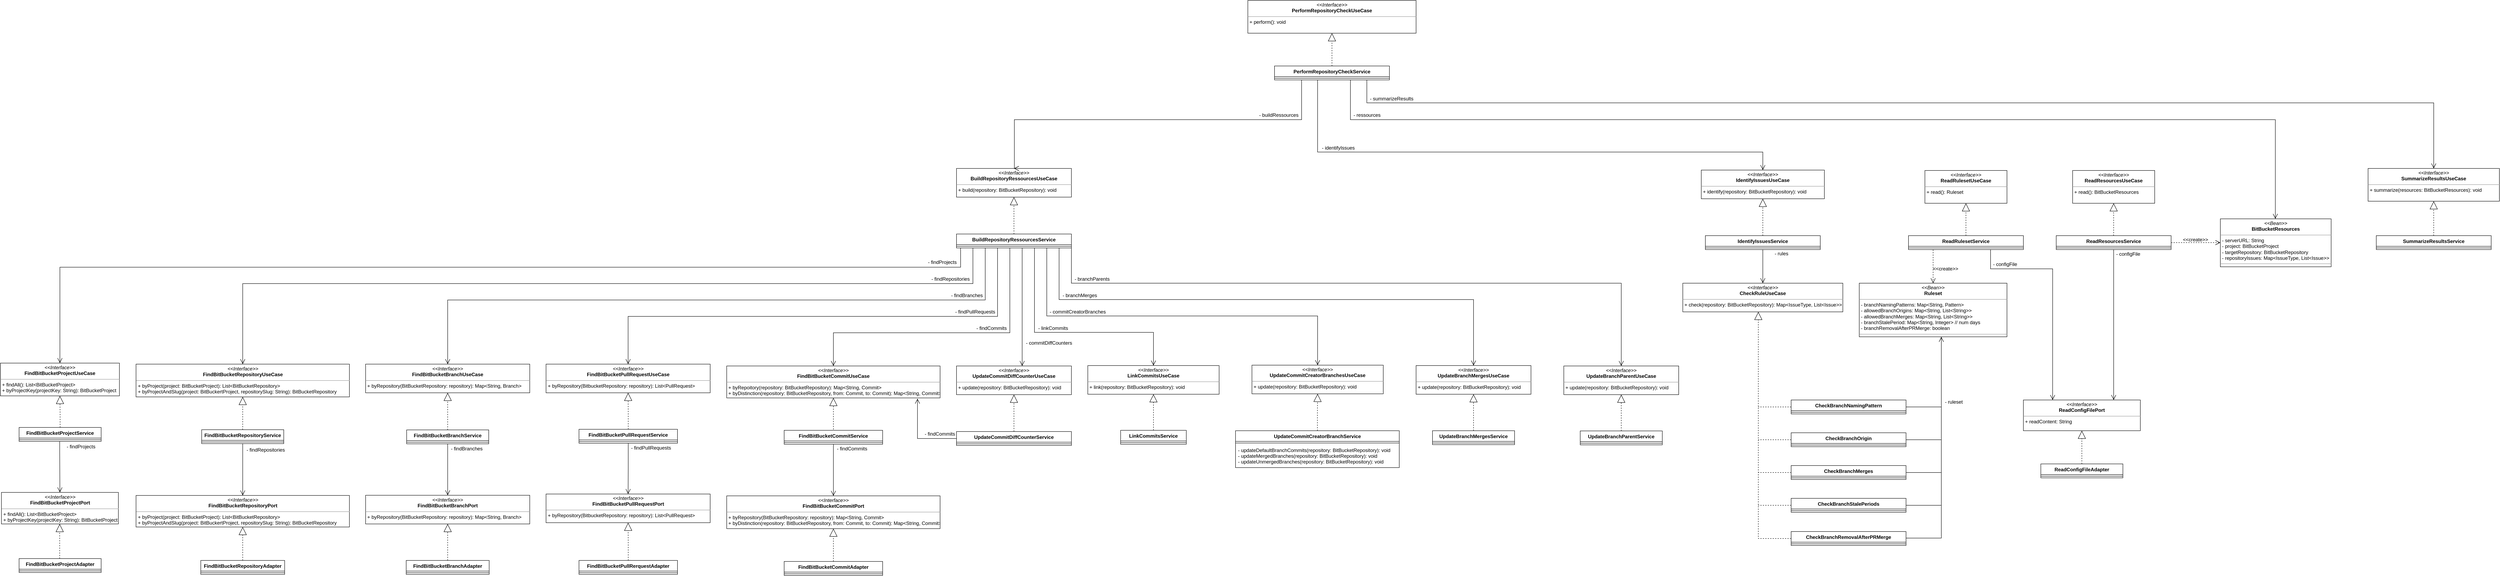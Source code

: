 <mxfile version="12.4.2" type="device" pages="3"><diagram id="LjhyTum5TalBvnrbhS9s" name="Logic"><mxGraphModel dx="4210" dy="3550" grid="1" gridSize="10" guides="1" tooltips="1" connect="1" arrows="1" fold="1" page="1" pageScale="1" pageWidth="1654" pageHeight="2336" math="0" shadow="0"><root><mxCell id="0"/><mxCell id="1" parent="0"/><mxCell id="SpkraaU7m7ir22gWmGIj-1" value="&lt;p style=&quot;margin: 0px ; margin-top: 4px ; text-align: center&quot;&gt;&lt;i&gt;&amp;lt;&amp;lt;Interface&amp;gt;&amp;gt;&lt;/i&gt;&lt;br&gt;&lt;b&gt;FindBitBucketCommitPort&lt;/b&gt;&lt;/p&gt;&lt;hr size=&quot;1&quot;&gt;&lt;p style=&quot;margin: 0px ; margin-left: 4px&quot;&gt;+ byRepository(BitBucketRepository: repository): Map&amp;lt;String, Commit&amp;gt;&lt;br&gt;&lt;/p&gt;&lt;p style=&quot;margin: 0px ; margin-left: 4px&quot;&gt;+ byDistinction(repository: BitBucketRepository, from: Commit, to: Commit): Map&amp;lt;String, Commit&amp;gt;&lt;br&gt;&lt;/p&gt;" style="verticalAlign=top;align=left;overflow=fill;fontSize=12;fontFamily=Helvetica;html=1;" parent="1" vertex="1"><mxGeometry x="1360" y="-1.06" width="520" height="80" as="geometry"/></mxCell><mxCell id="SpkraaU7m7ir22gWmGIj-2" value="&lt;p style=&quot;margin: 0px ; margin-top: 4px ; text-align: center&quot;&gt;&lt;i&gt;&amp;lt;&amp;lt;Interface&amp;gt;&amp;gt;&lt;/i&gt;&lt;br&gt;&lt;b&gt;FindBitBucketBranchPort&lt;/b&gt;&lt;/p&gt;&lt;hr size=&quot;1&quot;&gt;&lt;p style=&quot;margin: 0px ; margin-left: 4px&quot;&gt;+ byRepository(BitBucketRepository: repository): Map&amp;lt;String, Branch&amp;gt;&lt;br&gt;&lt;/p&gt;" style="verticalAlign=top;align=left;overflow=fill;fontSize=12;fontFamily=Helvetica;html=1;" parent="1" vertex="1"><mxGeometry x="480.01" y="-2.5" width="400" height="70" as="geometry"/></mxCell><mxCell id="SpkraaU7m7ir22gWmGIj-3" value="&lt;p style=&quot;margin: 0px ; margin-top: 4px ; text-align: center&quot;&gt;&lt;i&gt;&amp;lt;&amp;lt;Interface&amp;gt;&amp;gt;&lt;/i&gt;&lt;br&gt;&lt;b&gt;FindBitBucketProjectPort&lt;/b&gt;&lt;/p&gt;&lt;hr size=&quot;1&quot;&gt;&lt;p style=&quot;margin: 0px ; margin-left: 4px&quot;&gt;+ findAll(): List&amp;lt;BitBucketProject&amp;gt;&lt;/p&gt;&lt;p style=&quot;margin: 0px ; margin-left: 4px&quot;&gt;+ byProjectKey(projectKey: String): BitBucketProject&lt;br&gt;&lt;/p&gt;" style="verticalAlign=top;align=left;overflow=fill;fontSize=12;fontFamily=Helvetica;html=1;" parent="1" vertex="1"><mxGeometry x="-407.5" y="-9.5" width="285" height="77" as="geometry"/></mxCell><mxCell id="SpkraaU7m7ir22gWmGIj-4" value="&lt;p style=&quot;margin: 0px ; margin-top: 4px ; text-align: center&quot;&gt;&lt;i&gt;&amp;lt;&amp;lt;Interface&amp;gt;&amp;gt;&lt;/i&gt;&lt;br&gt;&lt;b&gt;FindBitBucketRepositoryPort&lt;/b&gt;&lt;/p&gt;&lt;hr size=&quot;1&quot;&gt;&lt;p style=&quot;margin: 0px ; margin-left: 4px&quot;&gt;+ byProject(project: BitBucketProject): List&amp;lt;BitBucketRepository&amp;gt;&lt;/p&gt;&lt;p style=&quot;margin: 0px ; margin-left: 4px&quot;&gt;+ byProjectAndSlug(project: BitBuckertProject, repositorySlug: String): BitBucketRepository&lt;br&gt;&lt;/p&gt;" style="verticalAlign=top;align=left;overflow=fill;fontSize=12;fontFamily=Helvetica;html=1;" parent="1" vertex="1"><mxGeometry x="-79.49" y="-2.06" width="520" height="77" as="geometry"/></mxCell><mxCell id="SpkraaU7m7ir22gWmGIj-5" value="&lt;p style=&quot;margin: 0px ; margin-top: 4px ; text-align: center&quot;&gt;&lt;i&gt;&amp;lt;&amp;lt;Interface&amp;gt;&amp;gt;&lt;/i&gt;&lt;br&gt;&lt;b&gt;FindBitBucketPullRequestPort&lt;/b&gt;&lt;/p&gt;&lt;hr size=&quot;1&quot;&gt;&lt;p style=&quot;margin: 0px ; margin-left: 4px&quot;&gt;+ byRepository(BitbucketRepository: repository): List&amp;lt;PullRequest&amp;gt;&lt;br&gt;&lt;/p&gt;" style="verticalAlign=top;align=left;overflow=fill;fontSize=12;fontFamily=Helvetica;html=1;" parent="1" vertex="1"><mxGeometry x="919.71" y="-5.56" width="400" height="70" as="geometry"/></mxCell><mxCell id="8pRkyOb9yRRqUsPBEqYX-9" value="" style="edgeStyle=orthogonalEdgeStyle;rounded=0;orthogonalLoop=1;jettySize=auto;html=1;endArrow=block;endFill=0;dashed=1;strokeWidth=1;startSize=6;endSize=17;" parent="1" source="8pRkyOb9yRRqUsPBEqYX-5" target="SpkraaU7m7ir22gWmGIj-3" edge="1"><mxGeometry relative="1" as="geometry"><Array as="points"><mxPoint x="-265.5" y="133"/><mxPoint x="-265.5" y="133"/></Array></mxGeometry></mxCell><mxCell id="8pRkyOb9yRRqUsPBEqYX-5" value="FindBitBucketProjectAdapter" style="swimlane;fontStyle=1;align=center;verticalAlign=top;childLayout=stackLayout;horizontal=1;startSize=26;horizontalStack=0;resizeParent=1;resizeParentMax=0;resizeLast=0;collapsible=1;marginBottom=0;" parent="1" vertex="1"><mxGeometry x="-364.5" y="152" width="200" height="34" as="geometry"/></mxCell><mxCell id="8pRkyOb9yRRqUsPBEqYX-7" value="" style="line;strokeWidth=1;fillColor=none;align=left;verticalAlign=middle;spacingTop=-1;spacingLeft=3;spacingRight=3;rotatable=0;labelPosition=right;points=[];portConstraint=eastwest;" parent="8pRkyOb9yRRqUsPBEqYX-5" vertex="1"><mxGeometry y="26" width="200" height="8" as="geometry"/></mxCell><mxCell id="8pRkyOb9yRRqUsPBEqYX-12" style="edgeStyle=orthogonalEdgeStyle;rounded=0;orthogonalLoop=1;jettySize=auto;html=1;entryX=0.5;entryY=1;entryDx=0;entryDy=0;dashed=1;startSize=6;endArrow=block;endFill=0;endSize=17;strokeWidth=1;" parent="1" source="8pRkyOb9yRRqUsPBEqYX-10" target="SpkraaU7m7ir22gWmGIj-4" edge="1"><mxGeometry relative="1" as="geometry"/></mxCell><mxCell id="8pRkyOb9yRRqUsPBEqYX-10" value="FindBitBucketRepositoryAdapter" style="swimlane;fontStyle=1;align=center;verticalAlign=top;childLayout=stackLayout;horizontal=1;startSize=26;horizontalStack=0;resizeParent=1;resizeParentMax=0;resizeLast=0;collapsible=1;marginBottom=0;" parent="1" vertex="1"><mxGeometry x="78.3" y="156.5" width="204.41" height="34" as="geometry"/></mxCell><mxCell id="8pRkyOb9yRRqUsPBEqYX-11" value="" style="line;strokeWidth=1;fillColor=none;align=left;verticalAlign=middle;spacingTop=-1;spacingLeft=3;spacingRight=3;rotatable=0;labelPosition=right;points=[];portConstraint=eastwest;" parent="8pRkyOb9yRRqUsPBEqYX-10" vertex="1"><mxGeometry y="26" width="204.41" height="8" as="geometry"/></mxCell><mxCell id="8pRkyOb9yRRqUsPBEqYX-17" value="" style="edgeStyle=orthogonalEdgeStyle;rounded=0;orthogonalLoop=1;jettySize=auto;html=1;dashed=1;startSize=6;endArrow=block;endFill=0;endSize=17;strokeWidth=1;entryX=0.5;entryY=1;entryDx=0;entryDy=0;" parent="1" source="8pRkyOb9yRRqUsPBEqYX-13" target="SpkraaU7m7ir22gWmGIj-1" edge="1"><mxGeometry relative="1" as="geometry"><mxPoint x="1631.655" y="78.94" as="targetPoint"/></mxGeometry></mxCell><mxCell id="8pRkyOb9yRRqUsPBEqYX-13" value="FindBitBucketCommitAdapter" style="swimlane;fontStyle=1;align=center;verticalAlign=top;childLayout=stackLayout;horizontal=1;startSize=26;horizontalStack=0;resizeParent=1;resizeParentMax=0;resizeLast=0;collapsible=1;marginBottom=0;" parent="1" vertex="1"><mxGeometry x="1500" y="159" width="240" height="34" as="geometry"/></mxCell><mxCell id="8pRkyOb9yRRqUsPBEqYX-14" value="" style="line;strokeWidth=1;fillColor=none;align=left;verticalAlign=middle;spacingTop=-1;spacingLeft=3;spacingRight=3;rotatable=0;labelPosition=right;points=[];portConstraint=eastwest;" parent="8pRkyOb9yRRqUsPBEqYX-13" vertex="1"><mxGeometry y="26" width="240" height="8" as="geometry"/></mxCell><mxCell id="8pRkyOb9yRRqUsPBEqYX-20" value="" style="edgeStyle=orthogonalEdgeStyle;rounded=0;orthogonalLoop=1;jettySize=auto;html=1;dashed=1;startSize=6;endArrow=block;endFill=0;endSize=17;strokeWidth=1;" parent="1" source="8pRkyOb9yRRqUsPBEqYX-18" target="SpkraaU7m7ir22gWmGIj-2" edge="1"><mxGeometry relative="1" as="geometry"><Array as="points"><mxPoint x="680.01" y="133"/><mxPoint x="680.01" y="133"/></Array></mxGeometry></mxCell><mxCell id="8pRkyOb9yRRqUsPBEqYX-18" value="FindBitBucketBranchAdapter" style="swimlane;fontStyle=1;align=center;verticalAlign=top;childLayout=stackLayout;horizontal=1;startSize=26;horizontalStack=0;resizeParent=1;resizeParentMax=0;resizeLast=0;collapsible=1;marginBottom=0;" parent="1" vertex="1"><mxGeometry x="578.91" y="156.5" width="202.21" height="34" as="geometry"/></mxCell><mxCell id="8pRkyOb9yRRqUsPBEqYX-19" value="" style="line;strokeWidth=1;fillColor=none;align=left;verticalAlign=middle;spacingTop=-1;spacingLeft=3;spacingRight=3;rotatable=0;labelPosition=right;points=[];portConstraint=eastwest;" parent="8pRkyOb9yRRqUsPBEqYX-18" vertex="1"><mxGeometry y="26" width="202.21" height="8" as="geometry"/></mxCell><mxCell id="8pRkyOb9yRRqUsPBEqYX-23" value="" style="edgeStyle=orthogonalEdgeStyle;rounded=0;orthogonalLoop=1;jettySize=auto;html=1;dashed=1;startSize=6;endArrow=block;endFill=0;endSize=17;strokeWidth=1;" parent="1" source="8pRkyOb9yRRqUsPBEqYX-21" target="SpkraaU7m7ir22gWmGIj-5" edge="1"><mxGeometry relative="1" as="geometry"/></mxCell><mxCell id="8pRkyOb9yRRqUsPBEqYX-21" value="FindBitBucketPullRerquestAdapter" style="swimlane;fontStyle=1;align=center;verticalAlign=top;childLayout=stackLayout;horizontal=1;startSize=26;horizontalStack=0;resizeParent=1;resizeParentMax=0;resizeLast=0;collapsible=1;marginBottom=0;" parent="1" vertex="1"><mxGeometry x="1000" y="156.5" width="240" height="34" as="geometry"/></mxCell><mxCell id="8pRkyOb9yRRqUsPBEqYX-22" value="" style="line;strokeWidth=1;fillColor=none;align=left;verticalAlign=middle;spacingTop=-1;spacingLeft=3;spacingRight=3;rotatable=0;labelPosition=right;points=[];portConstraint=eastwest;" parent="8pRkyOb9yRRqUsPBEqYX-21" vertex="1"><mxGeometry y="26" width="240" height="8" as="geometry"/></mxCell><mxCell id="8pRkyOb9yRRqUsPBEqYX-24" value="&lt;p style=&quot;margin: 0px ; margin-top: 4px ; text-align: center&quot;&gt;&lt;i&gt;&amp;lt;&amp;lt;Interface&amp;gt;&amp;gt;&lt;/i&gt;&lt;br&gt;&lt;b&gt;FindBitBucketProjectUseCase&lt;/b&gt;&lt;/p&gt;&lt;hr size=&quot;1&quot;&gt;&lt;p style=&quot;margin: 0px 0px 0px 4px&quot;&gt;+ findAll(): List&amp;lt;BitBucketProject&amp;gt;&lt;/p&gt;&lt;p style=&quot;margin: 0px ; margin-left: 4px&quot;&gt;+ byProjectKey(projectKey: String): BitBucketProject&lt;br&gt;&lt;/p&gt;" style="verticalAlign=top;align=left;overflow=fill;fontSize=12;fontFamily=Helvetica;html=1;" parent="1" vertex="1"><mxGeometry x="-410" y="-325" width="290" height="80" as="geometry"/></mxCell><mxCell id="8pRkyOb9yRRqUsPBEqYX-25" value="&lt;p style=&quot;margin: 0px ; margin-top: 4px ; text-align: center&quot;&gt;&lt;i&gt;&amp;lt;&amp;lt;Interface&amp;gt;&amp;gt;&lt;/i&gt;&lt;br&gt;&lt;b&gt;FindBitBucketRepositoryUseCase&lt;/b&gt;&lt;/p&gt;&lt;hr size=&quot;1&quot;&gt;&lt;p style=&quot;margin: 0px 0px 0px 4px&quot;&gt;+ byProject(project: BitBucketProject): List&amp;lt;BitBucketRepository&amp;gt;&lt;/p&gt;&lt;p style=&quot;margin: 0px ; margin-left: 4px&quot;&gt;+ byProjectAndSlug(project: BitBuckertProject, repositorySlug: String): BitBucketRepository&lt;br&gt;&lt;/p&gt;" style="verticalAlign=top;align=left;overflow=fill;fontSize=12;fontFamily=Helvetica;html=1;" parent="1" vertex="1"><mxGeometry x="-79.49" y="-322.5" width="520" height="80" as="geometry"/></mxCell><mxCell id="8pRkyOb9yRRqUsPBEqYX-26" value="&lt;p style=&quot;margin: 0px ; margin-top: 4px ; text-align: center&quot;&gt;&lt;i&gt;&amp;lt;&amp;lt;Interface&amp;gt;&amp;gt;&lt;/i&gt;&lt;br&gt;&lt;b&gt;BuildRepositoryRessourcesUseCase&lt;/b&gt;&lt;/p&gt;&lt;hr size=&quot;1&quot;&gt;&lt;p style=&quot;margin: 0px ; margin-left: 4px&quot;&gt;+ build(repository: BitBucketRepository): void&lt;br&gt;&lt;/p&gt;" style="verticalAlign=top;align=left;overflow=fill;fontSize=12;fontFamily=Helvetica;html=1;" parent="1" vertex="1"><mxGeometry x="1920" y="-800" width="280" height="70" as="geometry"/></mxCell><mxCell id="8pRkyOb9yRRqUsPBEqYX-31" value="" style="edgeStyle=orthogonalEdgeStyle;rounded=0;orthogonalLoop=1;jettySize=auto;html=1;dashed=1;startSize=6;endArrow=block;endFill=0;endSize=17;strokeWidth=1;" parent="1" source="8pRkyOb9yRRqUsPBEqYX-27" target="8pRkyOb9yRRqUsPBEqYX-24" edge="1"><mxGeometry relative="1" as="geometry"/></mxCell><mxCell id="YZ3kiMMJ7LzY97_6Zw_0-14" style="edgeStyle=orthogonalEdgeStyle;rounded=0;orthogonalLoop=1;jettySize=auto;html=1;entryX=0.5;entryY=0;entryDx=0;entryDy=0;startSize=6;endArrow=open;endFill=0;endSize=10;strokeWidth=1;" parent="1" source="8pRkyOb9yRRqUsPBEqYX-27" target="SpkraaU7m7ir22gWmGIj-3" edge="1"><mxGeometry relative="1" as="geometry"><Array as="points"><mxPoint x="-265.5" y="-107"/><mxPoint x="-265.5" y="-107"/></Array></mxGeometry></mxCell><mxCell id="8pRkyOb9yRRqUsPBEqYX-27" value="FindBitBucketProjectService" style="swimlane;fontStyle=1;align=center;verticalAlign=top;childLayout=stackLayout;horizontal=1;startSize=26;horizontalStack=0;resizeParent=1;resizeParentMax=0;resizeLast=0;collapsible=1;marginBottom=0;" parent="1" vertex="1"><mxGeometry x="-364.5" y="-168" width="200" height="34" as="geometry"/></mxCell><mxCell id="8pRkyOb9yRRqUsPBEqYX-29" value="" style="line;strokeWidth=1;fillColor=none;align=left;verticalAlign=middle;spacingTop=-1;spacingLeft=3;spacingRight=3;rotatable=0;labelPosition=right;points=[];portConstraint=eastwest;" parent="8pRkyOb9yRRqUsPBEqYX-27" vertex="1"><mxGeometry y="26" width="200" height="8" as="geometry"/></mxCell><mxCell id="8pRkyOb9yRRqUsPBEqYX-34" value="" style="edgeStyle=orthogonalEdgeStyle;rounded=0;orthogonalLoop=1;jettySize=auto;html=1;dashed=1;startSize=6;endArrow=block;endFill=0;endSize=17;strokeWidth=1;" parent="1" source="8pRkyOb9yRRqUsPBEqYX-32" target="8pRkyOb9yRRqUsPBEqYX-25" edge="1"><mxGeometry relative="1" as="geometry"/></mxCell><mxCell id="YZ3kiMMJ7LzY97_6Zw_0-18" style="edgeStyle=orthogonalEdgeStyle;rounded=0;orthogonalLoop=1;jettySize=auto;html=1;entryX=0.5;entryY=0;entryDx=0;entryDy=0;startSize=6;endArrow=open;endFill=0;endSize=10;strokeWidth=1;" parent="1" source="8pRkyOb9yRRqUsPBEqYX-32" target="SpkraaU7m7ir22gWmGIj-4" edge="1"><mxGeometry relative="1" as="geometry"/></mxCell><mxCell id="8pRkyOb9yRRqUsPBEqYX-32" value="FindBitBucketRepositoryService" style="swimlane;fontStyle=1;align=center;verticalAlign=top;childLayout=stackLayout;horizontal=1;startSize=26;horizontalStack=0;resizeParent=1;resizeParentMax=0;resizeLast=0;collapsible=1;marginBottom=0;" parent="1" vertex="1"><mxGeometry x="80.51" y="-162.5" width="200" height="34" as="geometry"/></mxCell><mxCell id="8pRkyOb9yRRqUsPBEqYX-33" value="" style="line;strokeWidth=1;fillColor=none;align=left;verticalAlign=middle;spacingTop=-1;spacingLeft=3;spacingRight=3;rotatable=0;labelPosition=right;points=[];portConstraint=eastwest;" parent="8pRkyOb9yRRqUsPBEqYX-32" vertex="1"><mxGeometry y="26" width="200" height="8" as="geometry"/></mxCell><mxCell id="8pRkyOb9yRRqUsPBEqYX-35" value="&lt;p style=&quot;margin: 0px ; margin-top: 4px ; text-align: center&quot;&gt;&lt;i&gt;&amp;lt;&amp;lt;Interface&amp;gt;&amp;gt;&lt;/i&gt;&lt;br&gt;&lt;b&gt;FindBitBucketCommitUseCase&lt;/b&gt;&lt;/p&gt;&lt;hr size=&quot;1&quot;&gt;&lt;p style=&quot;margin: 0px ; margin-left: 4px&quot;&gt;+ byRepoitory(repository: BitBucketRepository): Map&amp;lt;String, Commit&amp;gt;&lt;br&gt;&lt;/p&gt;&lt;p style=&quot;margin: 0px ; margin-left: 4px&quot;&gt;+ byDistinction(repository: BitBucketRepository, from: Commit, to: Commit): Map&amp;lt;String, Commit&amp;gt;&lt;br&gt;&lt;/p&gt;" style="verticalAlign=top;align=left;overflow=fill;fontSize=12;fontFamily=Helvetica;html=1;" parent="1" vertex="1"><mxGeometry x="1360" y="-318" width="520" height="78" as="geometry"/></mxCell><mxCell id="8pRkyOb9yRRqUsPBEqYX-36" value="&lt;p style=&quot;margin: 0px ; margin-top: 4px ; text-align: center&quot;&gt;&lt;i&gt;&amp;lt;&amp;lt;Interface&amp;gt;&amp;gt;&lt;/i&gt;&lt;br&gt;&lt;b&gt;FindBitBucketBranchUseCase&lt;/b&gt;&lt;/p&gt;&lt;hr size=&quot;1&quot;&gt;&lt;p style=&quot;margin: 0px ; margin-left: 4px&quot;&gt;+ byRepository(BitBucketRepository: repository): Map&amp;lt;String, Branch&amp;gt;&lt;br&gt;&lt;/p&gt;" style="verticalAlign=top;align=left;overflow=fill;fontSize=12;fontFamily=Helvetica;html=1;" parent="1" vertex="1"><mxGeometry x="480.01" y="-322.5" width="400" height="70" as="geometry"/></mxCell><mxCell id="8pRkyOb9yRRqUsPBEqYX-37" value="&lt;p style=&quot;margin: 0px ; margin-top: 4px ; text-align: center&quot;&gt;&lt;i&gt;&amp;lt;&amp;lt;Interface&amp;gt;&amp;gt;&lt;/i&gt;&lt;br&gt;&lt;b&gt;FindBitBucketPullRequestUseCase&lt;/b&gt;&lt;/p&gt;&lt;hr size=&quot;1&quot;&gt;&lt;p style=&quot;margin: 0px ; margin-left: 4px&quot;&gt;+ byRepository(BitbucketRepository: repository): List&amp;lt;PullRequest&amp;gt;&lt;br&gt;&lt;/p&gt;" style="verticalAlign=top;align=left;overflow=fill;fontSize=12;fontFamily=Helvetica;html=1;" parent="1" vertex="1"><mxGeometry x="919.71" y="-322.5" width="400" height="70" as="geometry"/></mxCell><mxCell id="8pRkyOb9yRRqUsPBEqYX-40" style="edgeStyle=orthogonalEdgeStyle;rounded=0;orthogonalLoop=1;jettySize=auto;html=1;dashed=1;startSize=6;endArrow=block;endFill=0;endSize=17;strokeWidth=1;entryX=0.5;entryY=1;entryDx=0;entryDy=0;" parent="1" target="8pRkyOb9yRRqUsPBEqYX-35" edge="1"><mxGeometry relative="1" as="geometry"><mxPoint x="1700" y="-159" as="sourcePoint"/><mxPoint x="1680" y="-230" as="targetPoint"/><Array as="points"><mxPoint x="1700" y="-159"/></Array></mxGeometry></mxCell><mxCell id="YZ3kiMMJ7LzY97_6Zw_0-21" style="edgeStyle=orthogonalEdgeStyle;rounded=0;orthogonalLoop=1;jettySize=auto;html=1;entryX=0.5;entryY=0;entryDx=0;entryDy=0;startSize=6;endArrow=open;endFill=0;endSize=10;strokeWidth=1;" parent="1" source="8pRkyOb9yRRqUsPBEqYX-38" target="SpkraaU7m7ir22gWmGIj-1" edge="1"><mxGeometry relative="1" as="geometry"/></mxCell><mxCell id="8pRkyOb9yRRqUsPBEqYX-38" value="FindBitBucketCommitService" style="swimlane;fontStyle=1;align=center;verticalAlign=top;childLayout=stackLayout;horizontal=1;startSize=26;horizontalStack=0;resizeParent=1;resizeParentMax=0;resizeLast=0;collapsible=1;marginBottom=0;" parent="1" vertex="1"><mxGeometry x="1500" y="-161" width="240" height="34" as="geometry"/></mxCell><mxCell id="8pRkyOb9yRRqUsPBEqYX-39" value="" style="line;strokeWidth=1;fillColor=none;align=left;verticalAlign=middle;spacingTop=-1;spacingLeft=3;spacingRight=3;rotatable=0;labelPosition=right;points=[];portConstraint=eastwest;" parent="8pRkyOb9yRRqUsPBEqYX-38" vertex="1"><mxGeometry y="26" width="240" height="8" as="geometry"/></mxCell><mxCell id="8pRkyOb9yRRqUsPBEqYX-46" style="edgeStyle=orthogonalEdgeStyle;rounded=0;orthogonalLoop=1;jettySize=auto;html=1;dashed=1;startSize=6;endArrow=block;endFill=0;endSize=17;strokeWidth=1;" parent="1" source="8pRkyOb9yRRqUsPBEqYX-41" target="8pRkyOb9yRRqUsPBEqYX-36" edge="1"><mxGeometry relative="1" as="geometry"><Array as="points"><mxPoint x="680.01" y="-207"/><mxPoint x="680.01" y="-207"/></Array></mxGeometry></mxCell><mxCell id="YZ3kiMMJ7LzY97_6Zw_0-19" style="edgeStyle=orthogonalEdgeStyle;rounded=0;orthogonalLoop=1;jettySize=auto;html=1;entryX=0.5;entryY=0;entryDx=0;entryDy=0;startSize=6;endArrow=open;endFill=0;endSize=10;strokeWidth=1;" parent="1" source="8pRkyOb9yRRqUsPBEqYX-41" target="SpkraaU7m7ir22gWmGIj-2" edge="1"><mxGeometry relative="1" as="geometry"/></mxCell><mxCell id="8pRkyOb9yRRqUsPBEqYX-41" value="FindBitBucketBranchService" style="swimlane;fontStyle=1;align=center;verticalAlign=top;childLayout=stackLayout;horizontal=1;startSize=26;horizontalStack=0;resizeParent=1;resizeParentMax=0;resizeLast=0;collapsible=1;marginBottom=0;" parent="1" vertex="1"><mxGeometry x="580.01" y="-162" width="200" height="34" as="geometry"/></mxCell><mxCell id="8pRkyOb9yRRqUsPBEqYX-42" value="" style="line;strokeWidth=1;fillColor=none;align=left;verticalAlign=middle;spacingTop=-1;spacingLeft=3;spacingRight=3;rotatable=0;labelPosition=right;points=[];portConstraint=eastwest;" parent="8pRkyOb9yRRqUsPBEqYX-41" vertex="1"><mxGeometry y="26" width="200" height="8" as="geometry"/></mxCell><mxCell id="8pRkyOb9yRRqUsPBEqYX-52" style="edgeStyle=orthogonalEdgeStyle;rounded=0;orthogonalLoop=1;jettySize=auto;html=1;entryX=0.5;entryY=1;entryDx=0;entryDy=0;dashed=1;startSize=6;endArrow=block;endFill=0;endSize=17;strokeWidth=1;" parent="1" source="8pRkyOb9yRRqUsPBEqYX-47" target="8pRkyOb9yRRqUsPBEqYX-37" edge="1"><mxGeometry relative="1" as="geometry"/></mxCell><mxCell id="YZ3kiMMJ7LzY97_6Zw_0-20" style="edgeStyle=orthogonalEdgeStyle;rounded=0;orthogonalLoop=1;jettySize=auto;html=1;entryX=0.5;entryY=0;entryDx=0;entryDy=0;startSize=6;endArrow=open;endFill=0;endSize=10;strokeWidth=1;" parent="1" source="8pRkyOb9yRRqUsPBEqYX-47" target="SpkraaU7m7ir22gWmGIj-5" edge="1"><mxGeometry relative="1" as="geometry"/></mxCell><mxCell id="8pRkyOb9yRRqUsPBEqYX-47" value="FindBitBucketPullRequestService" style="swimlane;fontStyle=1;align=center;verticalAlign=top;childLayout=stackLayout;horizontal=1;startSize=26;horizontalStack=0;resizeParent=1;resizeParentMax=0;resizeLast=0;collapsible=1;marginBottom=0;" parent="1" vertex="1"><mxGeometry x="1000" y="-163.5" width="240" height="34" as="geometry"/></mxCell><mxCell id="8pRkyOb9yRRqUsPBEqYX-48" value="" style="line;strokeWidth=1;fillColor=none;align=left;verticalAlign=middle;spacingTop=-1;spacingLeft=3;spacingRight=3;rotatable=0;labelPosition=right;points=[];portConstraint=eastwest;" parent="8pRkyOb9yRRqUsPBEqYX-47" vertex="1"><mxGeometry y="26" width="240" height="8" as="geometry"/></mxCell><mxCell id="olvtdMMQoZHfPpQdxrMt-1" value="&lt;p style=&quot;margin: 0px ; margin-top: 4px ; text-align: center&quot;&gt;&lt;i&gt;&amp;lt;&amp;lt;Interface&amp;gt;&amp;gt;&lt;/i&gt;&lt;br&gt;&lt;b&gt;LinkCommitsUseCase&lt;/b&gt;&lt;/p&gt;&lt;hr size=&quot;1&quot;&gt;&lt;p style=&quot;margin: 0px ; margin-left: 4px&quot;&gt;+ link(repository: BitBucketRepository): void&lt;br&gt;&lt;/p&gt;" style="verticalAlign=top;align=left;overflow=fill;fontSize=12;fontFamily=Helvetica;html=1;" parent="1" vertex="1"><mxGeometry x="2240" y="-319" width="320" height="70" as="geometry"/></mxCell><mxCell id="olvtdMMQoZHfPpQdxrMt-2" value="&lt;p style=&quot;margin: 0px ; margin-top: 4px ; text-align: center&quot;&gt;&lt;i&gt;&amp;lt;&amp;lt;Interface&amp;gt;&amp;gt;&lt;/i&gt;&lt;br&gt;&lt;b&gt;UpdateCommitCreatorBranchesUseCase&lt;/b&gt;&lt;/p&gt;&lt;hr size=&quot;1&quot;&gt;&lt;p style=&quot;margin: 0px ; margin-left: 4px&quot;&gt;+ update(repository: BitBucketRepository): void&lt;/p&gt;" style="verticalAlign=top;align=left;overflow=fill;fontSize=12;fontFamily=Helvetica;html=1;" parent="1" vertex="1"><mxGeometry x="2640" y="-320" width="320" height="70" as="geometry"/></mxCell><mxCell id="YZ3kiMMJ7LzY97_6Zw_0-2" style="edgeStyle=orthogonalEdgeStyle;rounded=0;orthogonalLoop=1;jettySize=auto;html=1;entryX=0.5;entryY=1;entryDx=0;entryDy=0;dashed=1;startSize=6;endArrow=block;endFill=0;endSize=17;strokeWidth=1;" parent="1" source="olvtdMMQoZHfPpQdxrMt-6" target="olvtdMMQoZHfPpQdxrMt-2" edge="1"><mxGeometry relative="1" as="geometry"/></mxCell><mxCell id="olvtdMMQoZHfPpQdxrMt-6" value="UpdateCommitCreatorBranchService" style="swimlane;fontStyle=1;align=center;verticalAlign=top;childLayout=stackLayout;horizontal=1;startSize=26;horizontalStack=0;resizeParent=1;resizeParentMax=0;resizeLast=0;collapsible=1;marginBottom=0;" parent="1" vertex="1"><mxGeometry x="2600" y="-160" width="399" height="90" as="geometry"/></mxCell><mxCell id="olvtdMMQoZHfPpQdxrMt-8" value="" style="line;strokeWidth=1;fillColor=none;align=left;verticalAlign=middle;spacingTop=-1;spacingLeft=3;spacingRight=3;rotatable=0;labelPosition=right;points=[];portConstraint=eastwest;" parent="olvtdMMQoZHfPpQdxrMt-6" vertex="1"><mxGeometry y="26" width="399" height="8" as="geometry"/></mxCell><mxCell id="olvtdMMQoZHfPpQdxrMt-9" value="- updateDefaultBranchCommits(repository: BitBucketRepository): void&#10;- updateMergedBranches(repository: BitBucketRepository): void&#10;- updateUnmergedBranches(repository: BitBucketRepository): void" style="text;strokeColor=none;fillColor=none;align=left;verticalAlign=top;spacingLeft=4;spacingRight=4;overflow=hidden;rotatable=0;points=[[0,0.5],[1,0.5]];portConstraint=eastwest;" parent="olvtdMMQoZHfPpQdxrMt-6" vertex="1"><mxGeometry y="34" width="399" height="56" as="geometry"/></mxCell><mxCell id="olvtdMMQoZHfPpQdxrMt-15" value="" style="edgeStyle=orthogonalEdgeStyle;rounded=0;orthogonalLoop=1;jettySize=auto;html=1;dashed=1;startSize=6;endArrow=block;endFill=0;endSize=17;strokeWidth=1;entryX=0.5;entryY=1;entryDx=0;entryDy=0;" parent="1" source="olvtdMMQoZHfPpQdxrMt-11" target="olvtdMMQoZHfPpQdxrMt-1" edge="1"><mxGeometry relative="1" as="geometry"><mxPoint x="2420.0" y="-230" as="targetPoint"/></mxGeometry></mxCell><mxCell id="olvtdMMQoZHfPpQdxrMt-11" value="LinkCommitsService" style="swimlane;fontStyle=1;align=center;verticalAlign=top;childLayout=stackLayout;horizontal=1;startSize=26;horizontalStack=0;resizeParent=1;resizeParentMax=0;resizeLast=0;collapsible=1;marginBottom=0;" parent="1" vertex="1"><mxGeometry x="2320" y="-161" width="160" height="34" as="geometry"/></mxCell><mxCell id="olvtdMMQoZHfPpQdxrMt-12" value="" style="line;strokeWidth=1;fillColor=none;align=left;verticalAlign=middle;spacingTop=-1;spacingLeft=3;spacingRight=3;rotatable=0;labelPosition=right;points=[];portConstraint=eastwest;" parent="olvtdMMQoZHfPpQdxrMt-11" vertex="1"><mxGeometry y="26" width="160" height="8" as="geometry"/></mxCell><mxCell id="olvtdMMQoZHfPpQdxrMt-16" value="&lt;p style=&quot;margin: 0px ; margin-top: 4px ; text-align: center&quot;&gt;&lt;i&gt;&amp;lt;&amp;lt;Interface&amp;gt;&amp;gt;&lt;/i&gt;&lt;br&gt;&lt;b&gt;UpdateBranchMergesUseCase&lt;/b&gt;&lt;/p&gt;&lt;hr size=&quot;1&quot;&gt;&lt;p style=&quot;margin: 0px ; margin-left: 4px&quot;&gt;+ update(repository: BitBucketRepository): void&lt;/p&gt;" style="verticalAlign=top;align=left;overflow=fill;fontSize=12;fontFamily=Helvetica;html=1;" parent="1" vertex="1"><mxGeometry x="3040" y="-319" width="280" height="70" as="geometry"/></mxCell><mxCell id="YZ3kiMMJ7LzY97_6Zw_0-1" style="edgeStyle=orthogonalEdgeStyle;rounded=0;orthogonalLoop=1;jettySize=auto;html=1;entryX=0.5;entryY=1;entryDx=0;entryDy=0;dashed=1;startSize=6;endArrow=block;endFill=0;endSize=17;strokeWidth=1;" parent="1" source="olvtdMMQoZHfPpQdxrMt-18" target="olvtdMMQoZHfPpQdxrMt-16" edge="1"><mxGeometry relative="1" as="geometry"/></mxCell><mxCell id="olvtdMMQoZHfPpQdxrMt-18" value="UpdateBranchMergesService" style="swimlane;fontStyle=1;align=center;verticalAlign=top;childLayout=stackLayout;horizontal=1;startSize=26;horizontalStack=0;resizeParent=1;resizeParentMax=0;resizeLast=0;collapsible=1;marginBottom=0;" parent="1" vertex="1"><mxGeometry x="3080" y="-160" width="200" height="34" as="geometry"/></mxCell><mxCell id="olvtdMMQoZHfPpQdxrMt-19" value="" style="line;strokeWidth=1;fillColor=none;align=left;verticalAlign=middle;spacingTop=-1;spacingLeft=3;spacingRight=3;rotatable=0;labelPosition=right;points=[];portConstraint=eastwest;" parent="olvtdMMQoZHfPpQdxrMt-18" vertex="1"><mxGeometry y="26" width="200" height="8" as="geometry"/></mxCell><mxCell id="YZ3kiMMJ7LzY97_6Zw_0-3" value="&lt;p style=&quot;margin: 0px ; margin-top: 4px ; text-align: center&quot;&gt;&lt;i&gt;&amp;lt;&amp;lt;Interface&amp;gt;&amp;gt;&lt;/i&gt;&lt;br&gt;&lt;b&gt;UpdateCommitDiffCounterUseCase&lt;/b&gt;&lt;/p&gt;&lt;hr size=&quot;1&quot;&gt;&lt;p style=&quot;margin: 0px ; margin-left: 4px&quot;&gt;+ update(repository: BitBucketRepository): void&lt;/p&gt;" style="verticalAlign=top;align=left;overflow=fill;fontSize=12;fontFamily=Helvetica;html=1;" parent="1" vertex="1"><mxGeometry x="1920" y="-318" width="280" height="70" as="geometry"/></mxCell><mxCell id="YZ3kiMMJ7LzY97_6Zw_0-9" style="edgeStyle=orthogonalEdgeStyle;rounded=0;orthogonalLoop=1;jettySize=auto;html=1;entryX=0.5;entryY=1;entryDx=0;entryDy=0;dashed=1;startSize=6;endArrow=block;endFill=0;endSize=17;strokeWidth=1;" parent="1" source="YZ3kiMMJ7LzY97_6Zw_0-4" target="YZ3kiMMJ7LzY97_6Zw_0-3" edge="1"><mxGeometry relative="1" as="geometry"/></mxCell><mxCell id="YZ3kiMMJ7LzY97_6Zw_0-28" style="edgeStyle=orthogonalEdgeStyle;rounded=0;orthogonalLoop=1;jettySize=auto;html=1;entryX=0.894;entryY=1.023;entryDx=0;entryDy=0;entryPerimeter=0;startSize=6;endArrow=open;endFill=0;endSize=10;strokeWidth=1;" parent="1" source="YZ3kiMMJ7LzY97_6Zw_0-4" target="8pRkyOb9yRRqUsPBEqYX-35" edge="1"><mxGeometry relative="1" as="geometry"/></mxCell><mxCell id="YZ3kiMMJ7LzY97_6Zw_0-4" value="UpdateCommitDiffCounterService" style="swimlane;fontStyle=1;align=center;verticalAlign=top;childLayout=stackLayout;horizontal=1;startSize=26;horizontalStack=0;resizeParent=1;resizeParentMax=0;resizeLast=0;collapsible=1;marginBottom=0;" parent="1" vertex="1"><mxGeometry x="1920" y="-158" width="280" height="34" as="geometry"/></mxCell><mxCell id="YZ3kiMMJ7LzY97_6Zw_0-5" value="" style="line;strokeWidth=1;fillColor=none;align=left;verticalAlign=middle;spacingTop=-1;spacingLeft=3;spacingRight=3;rotatable=0;labelPosition=right;points=[];portConstraint=eastwest;" parent="YZ3kiMMJ7LzY97_6Zw_0-4" vertex="1"><mxGeometry y="26" width="280" height="8" as="geometry"/></mxCell><mxCell id="YZ3kiMMJ7LzY97_6Zw_0-26" style="edgeStyle=orthogonalEdgeStyle;rounded=0;orthogonalLoop=1;jettySize=auto;html=1;entryX=0.5;entryY=0;entryDx=0;entryDy=0;startSize=6;endArrow=open;endFill=0;endSize=10;strokeWidth=1;" parent="1" source="YZ3kiMMJ7LzY97_6Zw_0-23" target="8pRkyOb9yRRqUsPBEqYX-36" edge="1"><mxGeometry relative="1" as="geometry"><Array as="points"><mxPoint x="1990" y="-479"/><mxPoint x="680" y="-479"/></Array></mxGeometry></mxCell><mxCell id="YZ3kiMMJ7LzY97_6Zw_0-27" style="edgeStyle=orthogonalEdgeStyle;rounded=0;orthogonalLoop=1;jettySize=auto;html=1;entryX=0.5;entryY=0;entryDx=0;entryDy=0;startSize=6;endArrow=open;endFill=0;endSize=10;strokeWidth=1;" parent="1" source="YZ3kiMMJ7LzY97_6Zw_0-23" target="8pRkyOb9yRRqUsPBEqYX-37" edge="1"><mxGeometry relative="1" as="geometry"><Array as="points"><mxPoint x="2020" y="-439"/><mxPoint x="1120" y="-439"/></Array></mxGeometry></mxCell><mxCell id="YZ3kiMMJ7LzY97_6Zw_0-29" style="edgeStyle=orthogonalEdgeStyle;rounded=0;orthogonalLoop=1;jettySize=auto;html=1;entryX=0.5;entryY=0;entryDx=0;entryDy=0;startSize=6;endArrow=open;endFill=0;endSize=10;strokeWidth=1;" parent="1" source="YZ3kiMMJ7LzY97_6Zw_0-23" target="8pRkyOb9yRRqUsPBEqYX-35" edge="1"><mxGeometry relative="1" as="geometry"><Array as="points"><mxPoint x="2050" y="-399"/><mxPoint x="1620" y="-399"/></Array></mxGeometry></mxCell><mxCell id="YZ3kiMMJ7LzY97_6Zw_0-30" style="edgeStyle=orthogonalEdgeStyle;rounded=0;orthogonalLoop=1;jettySize=auto;html=1;startSize=6;endArrow=open;endFill=0;endSize=10;strokeWidth=1;" parent="1" source="YZ3kiMMJ7LzY97_6Zw_0-23" edge="1"><mxGeometry relative="1" as="geometry"><mxPoint x="2080" y="-318" as="targetPoint"/><Array as="points"><mxPoint x="2080" y="-318"/></Array></mxGeometry></mxCell><mxCell id="YZ3kiMMJ7LzY97_6Zw_0-31" style="edgeStyle=orthogonalEdgeStyle;rounded=0;orthogonalLoop=1;jettySize=auto;html=1;entryX=0.5;entryY=0;entryDx=0;entryDy=0;startSize=6;endArrow=open;endFill=0;endSize=10;strokeWidth=1;" parent="1" source="YZ3kiMMJ7LzY97_6Zw_0-23" target="olvtdMMQoZHfPpQdxrMt-1" edge="1"><mxGeometry relative="1" as="geometry"><Array as="points"><mxPoint x="2110" y="-400"/><mxPoint x="2400" y="-400"/></Array></mxGeometry></mxCell><mxCell id="YZ3kiMMJ7LzY97_6Zw_0-32" style="edgeStyle=orthogonalEdgeStyle;rounded=0;orthogonalLoop=1;jettySize=auto;html=1;entryX=0.5;entryY=0;entryDx=0;entryDy=0;startSize=6;endArrow=open;endFill=0;endSize=10;strokeWidth=1;" parent="1" source="YZ3kiMMJ7LzY97_6Zw_0-23" target="olvtdMMQoZHfPpQdxrMt-2" edge="1"><mxGeometry relative="1" as="geometry"><Array as="points"><mxPoint x="2140" y="-440"/><mxPoint x="2800" y="-440"/></Array></mxGeometry></mxCell><mxCell id="YZ3kiMMJ7LzY97_6Zw_0-33" style="edgeStyle=orthogonalEdgeStyle;rounded=0;orthogonalLoop=1;jettySize=auto;html=1;entryX=0.5;entryY=0;entryDx=0;entryDy=0;startSize=6;endArrow=open;endFill=0;endSize=10;strokeWidth=1;" parent="1" source="YZ3kiMMJ7LzY97_6Zw_0-23" target="olvtdMMQoZHfPpQdxrMt-16" edge="1"><mxGeometry relative="1" as="geometry"><Array as="points"><mxPoint x="2170" y="-480"/><mxPoint x="3180" y="-480"/></Array></mxGeometry></mxCell><mxCell id="YZ3kiMMJ7LzY97_6Zw_0-36" style="edgeStyle=orthogonalEdgeStyle;rounded=0;orthogonalLoop=1;jettySize=auto;html=1;entryX=0.5;entryY=1;entryDx=0;entryDy=0;startSize=6;endArrow=block;endFill=0;endSize=17;strokeWidth=1;dashed=1;" parent="1" source="YZ3kiMMJ7LzY97_6Zw_0-23" target="8pRkyOb9yRRqUsPBEqYX-26" edge="1"><mxGeometry relative="1" as="geometry"/></mxCell><mxCell id="jm98iLpnoai9j4thqfKO-4" style="edgeStyle=orthogonalEdgeStyle;rounded=0;orthogonalLoop=1;jettySize=auto;html=1;entryX=0.5;entryY=0;entryDx=0;entryDy=0;endArrow=open;endFill=0;endSize=10;" parent="1" source="YZ3kiMMJ7LzY97_6Zw_0-23" target="8pRkyOb9yRRqUsPBEqYX-25" edge="1"><mxGeometry relative="1" as="geometry"><Array as="points"><mxPoint x="1960" y="-519"/><mxPoint x="180" y="-519"/></Array></mxGeometry></mxCell><mxCell id="jm98iLpnoai9j4thqfKO-5" style="edgeStyle=orthogonalEdgeStyle;rounded=0;orthogonalLoop=1;jettySize=auto;html=1;entryX=0.5;entryY=0;entryDx=0;entryDy=0;endArrow=open;endFill=0;endSize=10;" parent="1" source="YZ3kiMMJ7LzY97_6Zw_0-23" target="8pRkyOb9yRRqUsPBEqYX-24" edge="1"><mxGeometry relative="1" as="geometry"><Array as="points"><mxPoint x="1930" y="-559"/><mxPoint x="-265" y="-559"/></Array></mxGeometry></mxCell><mxCell id="28zYMkmgz77ZBqwa_RjL-29" style="edgeStyle=orthogonalEdgeStyle;rounded=0;orthogonalLoop=1;jettySize=auto;html=1;entryX=0.5;entryY=0;entryDx=0;entryDy=0;endArrow=open;endFill=0;endSize=10;" parent="1" source="YZ3kiMMJ7LzY97_6Zw_0-23" target="28zYMkmgz77ZBqwa_RjL-23" edge="1"><mxGeometry relative="1" as="geometry"><Array as="points"><mxPoint x="2200" y="-520"/><mxPoint x="3540" y="-520"/></Array></mxGeometry></mxCell><mxCell id="YZ3kiMMJ7LzY97_6Zw_0-23" value="BuildRepositoryRessourcesService" style="swimlane;fontStyle=1;align=center;verticalAlign=top;childLayout=stackLayout;horizontal=1;startSize=26;horizontalStack=0;resizeParent=1;resizeParentMax=0;resizeLast=0;collapsible=1;marginBottom=0;" parent="1" vertex="1"><mxGeometry x="1920" y="-640" width="280" height="34" as="geometry"/></mxCell><mxCell id="YZ3kiMMJ7LzY97_6Zw_0-24" value="" style="line;strokeWidth=1;fillColor=none;align=left;verticalAlign=middle;spacingTop=-1;spacingLeft=3;spacingRight=3;rotatable=0;labelPosition=right;points=[];portConstraint=eastwest;" parent="YZ3kiMMJ7LzY97_6Zw_0-23" vertex="1"><mxGeometry y="26" width="280" height="8" as="geometry"/></mxCell><mxCell id="t1Nu-VMtGHk3hOu8SSdb-1" value="- findCommits" style="text;html=1;align=center;verticalAlign=middle;resizable=0;points=[];;autosize=1;" parent="1" vertex="1"><mxGeometry x="1834" y="-162" width="90" height="20" as="geometry"/></mxCell><mxCell id="t1Nu-VMtGHk3hOu8SSdb-2" value="- findCommits" style="text;html=1;align=center;verticalAlign=middle;resizable=0;points=[];;autosize=1;" parent="1" vertex="1"><mxGeometry x="1620" y="-126.48" width="90" height="20" as="geometry"/></mxCell><mxCell id="t1Nu-VMtGHk3hOu8SSdb-3" value="- findCommits" style="text;html=1;align=center;verticalAlign=middle;resizable=0;points=[];;autosize=1;" parent="1" vertex="1"><mxGeometry x="1960" y="-420" width="90" height="20" as="geometry"/></mxCell><mxCell id="t1Nu-VMtGHk3hOu8SSdb-4" value="- findProjects" style="text;html=1;align=center;verticalAlign=middle;resizable=0;points=[];;autosize=1;" parent="1" vertex="1"><mxGeometry x="-259.5" y="-131" width="90" height="20" as="geometry"/></mxCell><mxCell id="t1Nu-VMtGHk3hOu8SSdb-5" value="- findRepositories" style="text;html=1;align=center;verticalAlign=middle;resizable=0;points=[];;autosize=1;" parent="1" vertex="1"><mxGeometry x="180.5" y="-123.5" width="110" height="20" as="geometry"/></mxCell><mxCell id="t1Nu-VMtGHk3hOu8SSdb-6" value="- findBranches" style="text;html=1;align=center;verticalAlign=middle;resizable=0;points=[];;autosize=1;" parent="1" vertex="1"><mxGeometry x="681.22" y="-126.5" width="90" height="20" as="geometry"/></mxCell><mxCell id="t1Nu-VMtGHk3hOu8SSdb-7" value="- findPullRequests" style="text;html=1;align=center;verticalAlign=middle;resizable=0;points=[];;autosize=1;" parent="1" vertex="1"><mxGeometry x="1120" y="-128.5" width="110" height="20" as="geometry"/></mxCell><mxCell id="t1Nu-VMtGHk3hOu8SSdb-9" value="- findBranches&lt;span style=&quot;color: rgba(0 , 0 , 0 , 0) ; font-family: monospace ; font-size: 0px&quot;&gt;%3CmxGraphModel%3E%3Croot%3E%3CmxCell%20id%3D%220%22%2F%3E%3CmxCell%20id%3D%221%22%20parent%3D%220%22%2F%3E%3CmxCell%20id%3D%222%22%20value%3D%22-%20findPullRequests%22%20style%3D%22text%3Bhtml%3D1%3Balign%3Dcenter%3BverticalAlign%3Dmiddle%3Bresizable%3D0%3Bpoints%3D%5B%5D%3B%3Bautosize%3D1%3B%22%20vertex%3D%221%22%20parent%3D%221%22%3E%3CmxGeometry%20x%3D%221240%22%20y%3D%22-124%22%20width%3D%22110%22%20height%3D%2220%22%20as%3D%22geometry%22%2F%3E%3C%2FmxCell%3E%3C%2Froot%3E%3C%2FmxGraphModel%3E&lt;/span&gt;" style="text;html=1;align=center;verticalAlign=middle;resizable=0;points=[];;autosize=1;" parent="1" vertex="1"><mxGeometry x="1900" y="-500" width="90" height="20" as="geometry"/></mxCell><mxCell id="t1Nu-VMtGHk3hOu8SSdb-10" value="- findPullRequests&lt;span style=&quot;color: rgba(0 , 0 , 0 , 0) ; font-family: monospace ; font-size: 0px&quot;&gt;%3CmxGraphModel%3E%3Croot%3E%3CmxCell%20id%3D%220%22%2F%3E%3CmxCell%20id%3D%221%22%20parent%3D%220%22%2F%3E%3CmxCell%20id%3D%222%22%20value%3D%22-%20findPullRequests%22%20style%3D%22text%3Bhtml%3D1%3Balign%3Dcenter%3BverticalAlign%3Dmiddle%3Bresizable%3D0%3Bpoints%3D%5B%5D%3B%3Bautosize%3D1%3B%22%20vertex%3D%221%22%20parent%3D%221%22%3E%3CmxGeometry%20x%3D%221240%22%20y%3D%22-124%22%20width%3D%22110%22%20height%3D%2220%22%20as%3D%22geometry%22%2F%3E%3C%2FmxCell%3E%3C%2Froot%3E%3C%2FmxGraphModel%3&lt;/span&gt;" style="text;html=1;align=center;verticalAlign=middle;resizable=0;points=[];;autosize=1;" parent="1" vertex="1"><mxGeometry x="1910" y="-460" width="110" height="20" as="geometry"/></mxCell><mxCell id="t1Nu-VMtGHk3hOu8SSdb-11" value="- commitDiffCounters" style="text;html=1;align=center;verticalAlign=middle;resizable=0;points=[];;autosize=1;" parent="1" vertex="1"><mxGeometry x="2080" y="-384.18" width="130" height="20" as="geometry"/></mxCell><mxCell id="t1Nu-VMtGHk3hOu8SSdb-14" value="- linkCommits" style="text;html=1;align=center;verticalAlign=middle;resizable=0;points=[];;autosize=1;" parent="1" vertex="1"><mxGeometry x="2110" y="-420" width="90" height="20" as="geometry"/></mxCell><mxCell id="t1Nu-VMtGHk3hOu8SSdb-15" value="- commitCreatorBranches" style="text;html=1;align=center;verticalAlign=middle;resizable=0;points=[];;autosize=1;" parent="1" vertex="1"><mxGeometry x="2140" y="-460" width="150" height="20" as="geometry"/></mxCell><mxCell id="t1Nu-VMtGHk3hOu8SSdb-16" value="- branchMerges" style="text;html=1;align=center;verticalAlign=middle;resizable=0;points=[];;autosize=1;" parent="1" vertex="1"><mxGeometry x="2170" y="-500" width="100" height="20" as="geometry"/></mxCell><mxCell id="t1Nu-VMtGHk3hOu8SSdb-17" value="&lt;p style=&quot;margin: 0px ; margin-top: 4px ; text-align: center&quot;&gt;&lt;i&gt;&amp;lt;&amp;lt;Interface&amp;gt;&amp;gt;&lt;/i&gt;&lt;br&gt;&lt;b&gt;IdentifyIssuesUseCase&lt;/b&gt;&lt;/p&gt;&lt;hr size=&quot;1&quot;&gt;&lt;p style=&quot;margin: 0px ; margin-left: 4px&quot;&gt;+ identify&lt;span&gt;(repository: BitBucketRepository): void&lt;/span&gt;&lt;/p&gt;" style="verticalAlign=top;align=left;overflow=fill;fontSize=12;fontFamily=Helvetica;html=1;" parent="1" vertex="1"><mxGeometry x="3735" y="-796" width="300" height="70" as="geometry"/></mxCell><mxCell id="t1Nu-VMtGHk3hOu8SSdb-22" value="" style="edgeStyle=orthogonalEdgeStyle;rounded=0;orthogonalLoop=1;jettySize=auto;html=1;dashed=1;startSize=6;endArrow=block;endFill=0;endSize=17;strokeWidth=1;entryX=0.5;entryY=1;entryDx=0;entryDy=0;" parent="1" source="t1Nu-VMtGHk3hOu8SSdb-18" target="t1Nu-VMtGHk3hOu8SSdb-17" edge="1"><mxGeometry relative="1" as="geometry"><mxPoint x="3890" y="-746" as="targetPoint"/></mxGeometry></mxCell><mxCell id="5IF2K4Jq2huKMfNmtjbf-14" style="edgeStyle=orthogonalEdgeStyle;rounded=0;orthogonalLoop=1;jettySize=auto;html=1;startSize=6;endArrow=open;endFill=0;endSize=10;strokeWidth=1;" parent="1" source="t1Nu-VMtGHk3hOu8SSdb-18" target="t1Nu-VMtGHk3hOu8SSdb-23" edge="1"><mxGeometry relative="1" as="geometry"/></mxCell><mxCell id="t1Nu-VMtGHk3hOu8SSdb-18" value="IdentifyIssuesService" style="swimlane;fontStyle=1;align=center;verticalAlign=top;childLayout=stackLayout;horizontal=1;startSize=26;horizontalStack=0;resizeParent=1;resizeParentMax=0;resizeLast=0;collapsible=1;marginBottom=0;" parent="1" vertex="1"><mxGeometry x="3745" y="-636" width="280" height="34" as="geometry"/></mxCell><mxCell id="t1Nu-VMtGHk3hOu8SSdb-19" value="" style="line;strokeWidth=1;fillColor=none;align=left;verticalAlign=middle;spacingTop=-1;spacingLeft=3;spacingRight=3;rotatable=0;labelPosition=right;points=[];portConstraint=eastwest;" parent="t1Nu-VMtGHk3hOu8SSdb-18" vertex="1"><mxGeometry y="26" width="280" height="8" as="geometry"/></mxCell><mxCell id="t1Nu-VMtGHk3hOu8SSdb-23" value="&lt;p style=&quot;margin: 0px ; margin-top: 4px ; text-align: center&quot;&gt;&lt;i&gt;&amp;lt;&amp;lt;Interface&amp;gt;&amp;gt;&lt;/i&gt;&lt;br&gt;&lt;b&gt;CheckRuleUseCase&lt;/b&gt;&lt;/p&gt;&lt;hr size=&quot;1&quot;&gt;&lt;p style=&quot;margin: 0px ; margin-left: 4px&quot;&gt;+ check(repository: BitBucketRepository): Map&amp;lt;IssueType, List&amp;lt;Issue&amp;gt;&amp;gt;&lt;/p&gt;" style="verticalAlign=top;align=left;overflow=fill;fontSize=12;fontFamily=Helvetica;html=1;" parent="1" vertex="1"><mxGeometry x="3690" y="-520" width="390" height="70" as="geometry"/></mxCell><mxCell id="cfb8N2KqpQR79QSyf5yh-29" style="edgeStyle=orthogonalEdgeStyle;rounded=0;orthogonalLoop=1;jettySize=auto;html=1;startSize=6;endArrow=none;endFill=0;endSize=17;strokeWidth=1;dashed=1;" parent="1" source="t1Nu-VMtGHk3hOu8SSdb-24" edge="1"><mxGeometry relative="1" as="geometry"><mxPoint x="3874" y="-218" as="targetPoint"/></mxGeometry></mxCell><mxCell id="28zYMkmgz77ZBqwa_RjL-37" style="edgeStyle=orthogonalEdgeStyle;rounded=0;orthogonalLoop=1;jettySize=auto;html=1;endArrow=none;endFill=0;endSize=10;" parent="1" source="t1Nu-VMtGHk3hOu8SSdb-24" edge="1"><mxGeometry relative="1" as="geometry"><mxPoint x="4320" y="-218" as="targetPoint"/></mxGeometry></mxCell><mxCell id="t1Nu-VMtGHk3hOu8SSdb-24" value="CheckBranchNamingPattern" style="swimlane;fontStyle=1;align=center;verticalAlign=top;childLayout=stackLayout;horizontal=1;startSize=26;horizontalStack=0;resizeParent=1;resizeParentMax=0;resizeLast=0;collapsible=1;marginBottom=0;" parent="1" vertex="1"><mxGeometry x="3954" y="-235" width="280" height="34" as="geometry"/></mxCell><mxCell id="t1Nu-VMtGHk3hOu8SSdb-25" value="" style="line;strokeWidth=1;fillColor=none;align=left;verticalAlign=middle;spacingTop=-1;spacingLeft=3;spacingRight=3;rotatable=0;labelPosition=right;points=[];portConstraint=eastwest;" parent="t1Nu-VMtGHk3hOu8SSdb-24" vertex="1"><mxGeometry y="26" width="280" height="8" as="geometry"/></mxCell><mxCell id="cfb8N2KqpQR79QSyf5yh-28" style="edgeStyle=orthogonalEdgeStyle;rounded=0;orthogonalLoop=1;jettySize=auto;html=1;startSize=6;endArrow=none;endFill=0;endSize=17;strokeWidth=1;dashed=1;" parent="1" source="t1Nu-VMtGHk3hOu8SSdb-26" edge="1"><mxGeometry relative="1" as="geometry"><mxPoint x="3874" y="-138" as="targetPoint"/></mxGeometry></mxCell><mxCell id="28zYMkmgz77ZBqwa_RjL-36" style="edgeStyle=orthogonalEdgeStyle;rounded=0;orthogonalLoop=1;jettySize=auto;html=1;endArrow=none;endFill=0;endSize=10;" parent="1" source="t1Nu-VMtGHk3hOu8SSdb-26" edge="1"><mxGeometry relative="1" as="geometry"><mxPoint x="4320" y="-138" as="targetPoint"/></mxGeometry></mxCell><mxCell id="t1Nu-VMtGHk3hOu8SSdb-26" value="CheckBranchOrigin" style="swimlane;fontStyle=1;align=center;verticalAlign=top;childLayout=stackLayout;horizontal=1;startSize=26;horizontalStack=0;resizeParent=1;resizeParentMax=0;resizeLast=0;collapsible=1;marginBottom=0;" parent="1" vertex="1"><mxGeometry x="3954" y="-155" width="280" height="34" as="geometry"/></mxCell><mxCell id="t1Nu-VMtGHk3hOu8SSdb-27" value="" style="line;strokeWidth=1;fillColor=none;align=left;verticalAlign=middle;spacingTop=-1;spacingLeft=3;spacingRight=3;rotatable=0;labelPosition=right;points=[];portConstraint=eastwest;" parent="t1Nu-VMtGHk3hOu8SSdb-26" vertex="1"><mxGeometry y="26" width="280" height="8" as="geometry"/></mxCell><mxCell id="ub-XiCR54RIZ3yuTdRVF-2" style="edgeStyle=orthogonalEdgeStyle;rounded=0;orthogonalLoop=1;jettySize=auto;html=1;endArrow=none;endFill=0;endSize=10;dashed=1;" parent="1" source="t1Nu-VMtGHk3hOu8SSdb-30" edge="1"><mxGeometry relative="1" as="geometry"><mxPoint x="3874" y="-58" as="targetPoint"/></mxGeometry></mxCell><mxCell id="28zYMkmgz77ZBqwa_RjL-35" style="edgeStyle=orthogonalEdgeStyle;rounded=0;orthogonalLoop=1;jettySize=auto;html=1;endArrow=none;endFill=0;endSize=10;" parent="1" source="t1Nu-VMtGHk3hOu8SSdb-30" edge="1"><mxGeometry relative="1" as="geometry"><mxPoint x="4320" y="-58" as="targetPoint"/></mxGeometry></mxCell><mxCell id="t1Nu-VMtGHk3hOu8SSdb-30" value="CheckBranchMerges" style="swimlane;fontStyle=1;align=center;verticalAlign=top;childLayout=stackLayout;horizontal=1;startSize=26;horizontalStack=0;resizeParent=1;resizeParentMax=0;resizeLast=0;collapsible=1;marginBottom=0;" parent="1" vertex="1"><mxGeometry x="3954" y="-75" width="280" height="34" as="geometry"/></mxCell><mxCell id="t1Nu-VMtGHk3hOu8SSdb-31" value="" style="line;strokeWidth=1;fillColor=none;align=left;verticalAlign=middle;spacingTop=-1;spacingLeft=3;spacingRight=3;rotatable=0;labelPosition=right;points=[];portConstraint=eastwest;" parent="t1Nu-VMtGHk3hOu8SSdb-30" vertex="1"><mxGeometry y="26" width="280" height="8" as="geometry"/></mxCell><mxCell id="ub-XiCR54RIZ3yuTdRVF-1" style="edgeStyle=orthogonalEdgeStyle;rounded=0;orthogonalLoop=1;jettySize=auto;html=1;endArrow=none;endFill=0;endSize=10;dashed=1;" parent="1" source="t1Nu-VMtGHk3hOu8SSdb-38" edge="1"><mxGeometry relative="1" as="geometry"><mxPoint x="3874" y="22" as="targetPoint"/></mxGeometry></mxCell><mxCell id="28zYMkmgz77ZBqwa_RjL-34" value="" style="edgeStyle=orthogonalEdgeStyle;rounded=0;orthogonalLoop=1;jettySize=auto;html=1;endArrow=none;endFill=0;endSize=10;" parent="1" source="t1Nu-VMtGHk3hOu8SSdb-38" edge="1"><mxGeometry relative="1" as="geometry"><mxPoint x="4320" y="22" as="targetPoint"/></mxGeometry></mxCell><mxCell id="t1Nu-VMtGHk3hOu8SSdb-38" value="CheckBranchStalePeriods" style="swimlane;fontStyle=1;align=center;verticalAlign=top;childLayout=stackLayout;horizontal=1;startSize=26;horizontalStack=0;resizeParent=1;resizeParentMax=0;resizeLast=0;collapsible=1;marginBottom=0;" parent="1" vertex="1"><mxGeometry x="3954" y="5" width="280" height="34" as="geometry"/></mxCell><mxCell id="t1Nu-VMtGHk3hOu8SSdb-39" value="" style="line;strokeWidth=1;fillColor=none;align=left;verticalAlign=middle;spacingTop=-1;spacingLeft=3;spacingRight=3;rotatable=0;labelPosition=right;points=[];portConstraint=eastwest;" parent="t1Nu-VMtGHk3hOu8SSdb-38" vertex="1"><mxGeometry y="26" width="280" height="8" as="geometry"/></mxCell><mxCell id="cfb8N2KqpQR79QSyf5yh-20" style="edgeStyle=orthogonalEdgeStyle;rounded=0;orthogonalLoop=1;jettySize=auto;html=1;startSize=6;endArrow=block;endFill=0;endSize=17;strokeWidth=1;dashed=1;" parent="1" source="5IF2K4Jq2huKMfNmtjbf-1" target="t1Nu-VMtGHk3hOu8SSdb-23" edge="1"><mxGeometry relative="1" as="geometry"><Array as="points"><mxPoint x="3874" y="103"/></Array><mxPoint x="3860" y="-450" as="targetPoint"/></mxGeometry></mxCell><mxCell id="5IF2K4Jq2huKMfNmtjbf-1" value="CheckBranchRemovalAfterPRMerge" style="swimlane;fontStyle=1;align=center;verticalAlign=top;childLayout=stackLayout;horizontal=1;startSize=26;horizontalStack=0;resizeParent=1;resizeParentMax=0;resizeLast=0;collapsible=1;marginBottom=0;" parent="1" vertex="1"><mxGeometry x="3954" y="86" width="280" height="34" as="geometry"/></mxCell><mxCell id="5IF2K4Jq2huKMfNmtjbf-2" value="" style="line;strokeWidth=1;fillColor=none;align=left;verticalAlign=middle;spacingTop=-1;spacingLeft=3;spacingRight=3;rotatable=0;labelPosition=right;points=[];portConstraint=eastwest;" parent="5IF2K4Jq2huKMfNmtjbf-1" vertex="1"><mxGeometry y="26" width="280" height="8" as="geometry"/></mxCell><mxCell id="5IF2K4Jq2huKMfNmtjbf-15" value="- rules" style="text;html=1;align=center;verticalAlign=middle;resizable=0;points=[];;autosize=1;" parent="1" vertex="1"><mxGeometry x="3905" y="-602" width="50" height="20" as="geometry"/></mxCell><mxCell id="cfb8N2KqpQR79QSyf5yh-10" style="edgeStyle=orthogonalEdgeStyle;rounded=0;orthogonalLoop=1;jettySize=auto;html=1;entryX=0.5;entryY=1;entryDx=0;entryDy=0;dashed=1;startSize=6;endArrow=block;endFill=0;endSize=17;strokeWidth=1;" parent="1" source="cfb8N2KqpQR79QSyf5yh-7" target="S2GMKyWwsvkJmbEuBjaB-1" edge="1"><mxGeometry relative="1" as="geometry"><mxPoint x="4380.333" y="-716.333" as="targetPoint"/><Array as="points"/></mxGeometry></mxCell><mxCell id="cfb8N2KqpQR79QSyf5yh-32" value="" style="edgeStyle=orthogonalEdgeStyle;rounded=0;orthogonalLoop=1;jettySize=auto;html=1;startSize=6;endArrow=open;endFill=0;endSize=10;strokeWidth=1;dashed=1;entryX=0.5;entryY=0;entryDx=0;entryDy=0;" parent="1" source="cfb8N2KqpQR79QSyf5yh-7" target="jm98iLpnoai9j4thqfKO-3" edge="1"><mxGeometry relative="1" as="geometry"><mxPoint x="4310" y="-535" as="targetPoint"/><Array as="points"><mxPoint x="4300" y="-575"/><mxPoint x="4300" y="-575"/></Array></mxGeometry></mxCell><mxCell id="28zYMkmgz77ZBqwa_RjL-7" style="edgeStyle=orthogonalEdgeStyle;rounded=0;orthogonalLoop=1;jettySize=auto;html=1;entryX=0.25;entryY=0;entryDx=0;entryDy=0;endArrow=open;endFill=0;endSize=10;" parent="1" source="cfb8N2KqpQR79QSyf5yh-7" target="28zYMkmgz77ZBqwa_RjL-1" edge="1"><mxGeometry relative="1" as="geometry"><Array as="points"><mxPoint x="4440" y="-555"/><mxPoint x="4591" y="-555"/></Array></mxGeometry></mxCell><mxCell id="cfb8N2KqpQR79QSyf5yh-7" value="ReadRulesetService" style="swimlane;fontStyle=1;align=center;verticalAlign=top;childLayout=stackLayout;horizontal=1;startSize=26;horizontalStack=0;resizeParent=1;resizeParentMax=0;resizeLast=0;collapsible=1;marginBottom=0;" parent="1" vertex="1"><mxGeometry x="4240" y="-636" width="280" height="34" as="geometry"/></mxCell><mxCell id="cfb8N2KqpQR79QSyf5yh-8" value="" style="line;strokeWidth=1;fillColor=none;align=left;verticalAlign=middle;spacingTop=-1;spacingLeft=3;spacingRight=3;rotatable=0;labelPosition=right;points=[];portConstraint=eastwest;" parent="cfb8N2KqpQR79QSyf5yh-7" vertex="1"><mxGeometry y="26" width="280" height="8" as="geometry"/></mxCell><mxCell id="cfb8N2KqpQR79QSyf5yh-33" style="edgeStyle=orthogonalEdgeStyle;rounded=0;orthogonalLoop=1;jettySize=auto;html=1;startSize=6;endArrow=open;endFill=0;endSize=10;strokeWidth=1;exitX=1;exitY=0.5;exitDx=0;exitDy=0;" parent="1" source="5IF2K4Jq2huKMfNmtjbf-1" edge="1"><mxGeometry relative="1" as="geometry"><Array as="points"><mxPoint x="4320" y="102"/><mxPoint x="4320" y="-389"/></Array><mxPoint x="4040" y="-354" as="sourcePoint"/><mxPoint x="4320" y="-389" as="targetPoint"/></mxGeometry></mxCell><mxCell id="S2GMKyWwsvkJmbEuBjaB-1" value="&lt;p style=&quot;margin: 0px ; margin-top: 4px ; text-align: center&quot;&gt;&lt;i&gt;&amp;lt;&amp;lt;Interface&amp;gt;&amp;gt;&lt;/i&gt;&lt;br&gt;&lt;b&gt;ReadRulesetUseCase&lt;/b&gt;&lt;/p&gt;&lt;hr size=&quot;1&quot;&gt;&lt;p style=&quot;margin: 0px ; margin-left: 4px&quot;&gt;+ read(): Ruleset&lt;/p&gt;" style="verticalAlign=top;align=left;overflow=fill;fontSize=12;fontFamily=Helvetica;html=1;" parent="1" vertex="1"><mxGeometry x="4280" y="-795" width="200" height="80" as="geometry"/></mxCell><mxCell id="jm98iLpnoai9j4thqfKO-2" value="&lt;p style=&quot;margin: 0px ; margin-top: 4px ; text-align: center&quot;&gt;&lt;i&gt;&amp;lt;&amp;lt;Bean&amp;gt;&amp;gt;&lt;/i&gt;&lt;br&gt;&lt;b&gt;BitBucketResources&lt;/b&gt;&lt;/p&gt;&lt;hr size=&quot;1&quot;&gt;&lt;p style=&quot;margin: 0px ; margin-left: 4px&quot;&gt;- serverURL: String&lt;br&gt;&lt;/p&gt;&lt;p style=&quot;margin: 0px ; margin-left: 4px&quot;&gt;- project: BitBucketProject&lt;br style=&quot;padding: 0px ; margin: 0px&quot;&gt;- targetRepository: BitBucketRepository&lt;br&gt;&lt;/p&gt;&lt;p style=&quot;margin: 0px ; margin-left: 4px&quot;&gt;- repositoryIssues: Map&amp;lt;IssueType, List&amp;lt;Issue&amp;gt;&amp;gt;&lt;/p&gt;&lt;hr size=&quot;1&quot;&gt;&lt;p style=&quot;margin: 0px ; margin-left: 4px&quot;&gt;&lt;br&gt;&lt;/p&gt;" style="verticalAlign=top;align=left;overflow=fill;fontSize=12;fontFamily=Helvetica;html=1;" parent="1" vertex="1"><mxGeometry x="5000" y="-677" width="270" height="117" as="geometry"/></mxCell><mxCell id="jm98iLpnoai9j4thqfKO-3" value="&lt;p style=&quot;margin: 0px ; margin-top: 4px ; text-align: center&quot;&gt;&lt;i&gt;&amp;lt;&amp;lt;Bean&amp;gt;&amp;gt;&lt;/i&gt;&lt;br&gt;&lt;b&gt;Ruleset&lt;/b&gt;&lt;/p&gt;&lt;hr size=&quot;1&quot;&gt;&lt;p style=&quot;margin: 0px ; margin-left: 4px&quot;&gt;- branchNamingPatterns: Map&amp;lt;String, Pattern&amp;gt;&lt;br style=&quot;padding: 0px ; margin: 0px&quot;&gt;- allowedBranchOrigins: Map&amp;lt;String, List&amp;lt;String&amp;gt;&amp;gt;&lt;br style=&quot;padding: 0px ; margin: 0px&quot;&gt;- allowedBranchMerges: Map&amp;lt;String, List&amp;lt;String&amp;gt;&amp;gt;&lt;br style=&quot;padding: 0px ; margin: 0px&quot;&gt;- branchStalePeriod: Map&amp;lt;String, Integer&amp;gt; // num days&lt;br style=&quot;padding: 0px ; margin: 0px&quot;&gt;- branchRemovalAfterPRMerge: boolean&lt;br&gt;&lt;/p&gt;&lt;hr size=&quot;1&quot;&gt;&lt;p style=&quot;margin: 0px ; margin-left: 4px&quot;&gt;&lt;br&gt;&lt;/p&gt;" style="verticalAlign=top;align=left;overflow=fill;fontSize=12;fontFamily=Helvetica;html=1;" parent="1" vertex="1"><mxGeometry x="4120" y="-520" width="360" height="130.82" as="geometry"/></mxCell><mxCell id="jm98iLpnoai9j4thqfKO-8" value="- findRepositories" style="text;html=1;align=center;verticalAlign=middle;resizable=0;points=[];;autosize=1;" parent="1" vertex="1"><mxGeometry x="1850" y="-540" width="110" height="20" as="geometry"/></mxCell><mxCell id="DRa1qIOOaU80i7ekoFFW-1" value="- findProjects" style="text;html=1;align=center;verticalAlign=middle;resizable=0;points=[];;autosize=1;" parent="1" vertex="1"><mxGeometry x="1840" y="-581" width="90" height="20" as="geometry"/></mxCell><mxCell id="DRa1qIOOaU80i7ekoFFW-4" value="&amp;lt;&amp;lt;create&amp;gt;&amp;gt;" style="text;html=1;align=center;verticalAlign=middle;resizable=0;points=[];;autosize=1;" parent="1" vertex="1"><mxGeometry x="4290" y="-565" width="80" height="20" as="geometry"/></mxCell><mxCell id="DRa1qIOOaU80i7ekoFFW-5" value="&lt;p style=&quot;margin: 0px ; margin-top: 4px ; text-align: center&quot;&gt;&lt;i&gt;&amp;lt;&amp;lt;Interface&amp;gt;&amp;gt;&lt;/i&gt;&lt;br&gt;&lt;b&gt;PerformRepositoryCheckUseCase&lt;/b&gt;&lt;/p&gt;&lt;hr size=&quot;1&quot;&gt;&lt;p style=&quot;margin: 0px ; margin-left: 4px&quot;&gt;+ perform&lt;span&gt;(&lt;/span&gt;&lt;span&gt;): void&lt;/span&gt;&lt;/p&gt;" style="verticalAlign=top;align=left;overflow=fill;fontSize=12;fontFamily=Helvetica;html=1;" parent="1" vertex="1"><mxGeometry x="2630" y="-1210" width="410" height="80" as="geometry"/></mxCell><mxCell id="DRa1qIOOaU80i7ekoFFW-10" style="edgeStyle=orthogonalEdgeStyle;rounded=0;orthogonalLoop=1;jettySize=auto;html=1;entryX=0.5;entryY=0;entryDx=0;entryDy=0;endArrow=open;endFill=0;endSize=10;" parent="1" source="DRa1qIOOaU80i7ekoFFW-7" target="8pRkyOb9yRRqUsPBEqYX-26" edge="1"><mxGeometry relative="1" as="geometry"><Array as="points"><mxPoint x="2761" y="-919"/><mxPoint x="2061" y="-919"/></Array></mxGeometry></mxCell><mxCell id="DRa1qIOOaU80i7ekoFFW-12" style="edgeStyle=orthogonalEdgeStyle;rounded=0;orthogonalLoop=1;jettySize=auto;html=1;entryX=0.5;entryY=0;entryDx=0;entryDy=0;endArrow=open;endFill=0;endSize=10;" parent="1" source="DRa1qIOOaU80i7ekoFFW-7" target="t1Nu-VMtGHk3hOu8SSdb-17" edge="1"><mxGeometry relative="1" as="geometry"><Array as="points"><mxPoint x="2800" y="-840"/><mxPoint x="3885" y="-840"/></Array></mxGeometry></mxCell><mxCell id="DRa1qIOOaU80i7ekoFFW-13" style="edgeStyle=orthogonalEdgeStyle;rounded=0;orthogonalLoop=1;jettySize=auto;html=1;endArrow=open;endFill=0;endSize=10;" parent="1" source="DRa1qIOOaU80i7ekoFFW-7" target="jm98iLpnoai9j4thqfKO-2" edge="1"><mxGeometry relative="1" as="geometry"><Array as="points"><mxPoint x="2880" y="-919"/><mxPoint x="5134" y="-919"/></Array></mxGeometry></mxCell><mxCell id="MDMqmOK_fcEHrbgLb41M-5" style="edgeStyle=orthogonalEdgeStyle;rounded=0;orthogonalLoop=1;jettySize=auto;html=1;entryX=0.5;entryY=1;entryDx=0;entryDy=0;endArrow=block;endFill=0;endSize=17;dashed=1;" parent="1" source="DRa1qIOOaU80i7ekoFFW-7" target="DRa1qIOOaU80i7ekoFFW-5" edge="1"><mxGeometry relative="1" as="geometry"/></mxCell><mxCell id="28zYMkmgz77ZBqwa_RjL-20" style="edgeStyle=orthogonalEdgeStyle;rounded=0;orthogonalLoop=1;jettySize=auto;html=1;entryX=0.5;entryY=0;entryDx=0;entryDy=0;endArrow=open;endFill=0;endSize=10;" parent="1" source="DRa1qIOOaU80i7ekoFFW-7" target="28zYMkmgz77ZBqwa_RjL-14" edge="1"><mxGeometry relative="1" as="geometry"><Array as="points"><mxPoint x="2920" y="-960"/><mxPoint x="5520" y="-960"/></Array></mxGeometry></mxCell><mxCell id="DRa1qIOOaU80i7ekoFFW-7" value="PerformRepositoryCheckService" style="swimlane;fontStyle=1;align=center;verticalAlign=top;childLayout=stackLayout;horizontal=1;startSize=26;horizontalStack=0;resizeParent=1;resizeParentMax=0;resizeLast=0;collapsible=1;marginBottom=0;" parent="1" vertex="1"><mxGeometry x="2695" y="-1050" width="280" height="34" as="geometry"/></mxCell><mxCell id="DRa1qIOOaU80i7ekoFFW-8" value="" style="line;strokeWidth=1;fillColor=none;align=left;verticalAlign=middle;spacingTop=-1;spacingLeft=3;spacingRight=3;rotatable=0;labelPosition=right;points=[];portConstraint=eastwest;" parent="DRa1qIOOaU80i7ekoFFW-7" vertex="1"><mxGeometry y="26" width="280" height="8" as="geometry"/></mxCell><mxCell id="DRa1qIOOaU80i7ekoFFW-16" value="- ressources" style="text;html=1;align=center;verticalAlign=middle;resizable=0;points=[];;autosize=1;" parent="1" vertex="1"><mxGeometry x="2880" y="-940" width="80" height="20" as="geometry"/></mxCell><mxCell id="DRa1qIOOaU80i7ekoFFW-17" value="- identifyIssues" style="text;html=1;align=center;verticalAlign=middle;resizable=0;points=[];;autosize=1;" parent="1" vertex="1"><mxGeometry x="2800" y="-860" width="100" height="20" as="geometry"/></mxCell><mxCell id="DRa1qIOOaU80i7ekoFFW-19" value="- buildRessources" style="text;html=1;align=center;verticalAlign=middle;resizable=0;points=[];;autosize=1;" parent="1" vertex="1"><mxGeometry x="2650" y="-940" width="110" height="20" as="geometry"/></mxCell><mxCell id="MDMqmOK_fcEHrbgLb41M-3" value="- ruleset" style="text;html=1;align=center;verticalAlign=middle;resizable=0;points=[];;autosize=1;" parent="1" vertex="1"><mxGeometry x="4320" y="-240" width="60" height="20" as="geometry"/></mxCell><mxCell id="1oO2P57FHm2RAd0ete7F-1" value="&lt;p style=&quot;margin: 0px ; margin-top: 4px ; text-align: center&quot;&gt;&lt;i&gt;&amp;lt;&amp;lt;Interface&amp;gt;&amp;gt;&lt;/i&gt;&lt;br&gt;&lt;b&gt;ReadResourcesUseCase&lt;/b&gt;&lt;/p&gt;&lt;hr size=&quot;1&quot;&gt;&lt;p style=&quot;margin: 0px ; margin-left: 4px&quot;&gt;+ read(): BitBucketResources&lt;/p&gt;" style="verticalAlign=top;align=left;overflow=fill;fontSize=12;fontFamily=Helvetica;html=1;" parent="1" vertex="1"><mxGeometry x="4640" y="-795" width="200" height="80" as="geometry"/></mxCell><mxCell id="1oO2P57FHm2RAd0ete7F-7" style="edgeStyle=orthogonalEdgeStyle;rounded=0;orthogonalLoop=1;jettySize=auto;html=1;endArrow=open;endFill=0;endSize=10;dashed=1;" parent="1" source="1oO2P57FHm2RAd0ete7F-5" target="jm98iLpnoai9j4thqfKO-2" edge="1"><mxGeometry relative="1" as="geometry"><Array as="points"><mxPoint x="4970" y="-619"/><mxPoint x="4970" y="-619"/></Array></mxGeometry></mxCell><mxCell id="1oO2P57FHm2RAd0ete7F-9" value="" style="edgeStyle=orthogonalEdgeStyle;rounded=0;orthogonalLoop=1;jettySize=auto;html=1;dashed=1;endArrow=block;endFill=0;endSize=17;" parent="1" source="1oO2P57FHm2RAd0ete7F-5" target="1oO2P57FHm2RAd0ete7F-1" edge="1"><mxGeometry relative="1" as="geometry"/></mxCell><mxCell id="28zYMkmgz77ZBqwa_RjL-6" style="edgeStyle=orthogonalEdgeStyle;rounded=0;orthogonalLoop=1;jettySize=auto;html=1;endArrow=open;endFill=0;endSize=10;" parent="1" source="1oO2P57FHm2RAd0ete7F-5" target="28zYMkmgz77ZBqwa_RjL-1" edge="1"><mxGeometry relative="1" as="geometry"><Array as="points"><mxPoint x="4740" y="-325"/><mxPoint x="4740" y="-325"/></Array></mxGeometry></mxCell><mxCell id="1oO2P57FHm2RAd0ete7F-5" value="ReadResourcesService" style="swimlane;fontStyle=1;align=center;verticalAlign=top;childLayout=stackLayout;horizontal=1;startSize=26;horizontalStack=0;resizeParent=1;resizeParentMax=0;resizeLast=0;collapsible=1;marginBottom=0;" parent="1" vertex="1"><mxGeometry x="4600" y="-636" width="280" height="34" as="geometry"/></mxCell><mxCell id="1oO2P57FHm2RAd0ete7F-6" value="" style="line;strokeWidth=1;fillColor=none;align=left;verticalAlign=middle;spacingTop=-1;spacingLeft=3;spacingRight=3;rotatable=0;labelPosition=right;points=[];portConstraint=eastwest;" parent="1oO2P57FHm2RAd0ete7F-5" vertex="1"><mxGeometry y="26" width="280" height="8" as="geometry"/></mxCell><mxCell id="1oO2P57FHm2RAd0ete7F-8" value="&amp;lt;&amp;lt;create&amp;gt;&amp;gt;" style="text;html=1;align=center;verticalAlign=middle;resizable=0;points=[];;autosize=1;" parent="1" vertex="1"><mxGeometry x="4899" y="-636" width="80" height="20" as="geometry"/></mxCell><mxCell id="28zYMkmgz77ZBqwa_RjL-1" value="&lt;p style=&quot;margin: 0px ; margin-top: 4px ; text-align: center&quot;&gt;&lt;i&gt;&amp;lt;&amp;lt;Interface&amp;gt;&amp;gt;&lt;/i&gt;&lt;br&gt;&lt;b&gt;ReadConfigFilePort&lt;/b&gt;&lt;/p&gt;&lt;hr size=&quot;1&quot;&gt;&lt;p style=&quot;margin: 0px ; margin-left: 4px&quot;&gt;+ readContent: String&lt;/p&gt;" style="verticalAlign=top;align=left;overflow=fill;fontSize=12;fontFamily=Helvetica;html=1;" parent="1" vertex="1"><mxGeometry x="4520" y="-235" width="285" height="75" as="geometry"/></mxCell><mxCell id="28zYMkmgz77ZBqwa_RjL-2" value="" style="edgeStyle=orthogonalEdgeStyle;rounded=0;orthogonalLoop=1;jettySize=auto;html=1;endArrow=block;endFill=0;dashed=1;strokeWidth=1;startSize=6;endSize=17;" parent="1" source="28zYMkmgz77ZBqwa_RjL-3" target="28zYMkmgz77ZBqwa_RjL-1" edge="1"><mxGeometry relative="1" as="geometry"/></mxCell><mxCell id="28zYMkmgz77ZBqwa_RjL-3" value="ReadConfigFileAdapter" style="swimlane;fontStyle=1;align=center;verticalAlign=top;childLayout=stackLayout;horizontal=1;startSize=26;horizontalStack=0;resizeParent=1;resizeParentMax=0;resizeLast=0;collapsible=1;marginBottom=0;" parent="1" vertex="1"><mxGeometry x="4562.5" y="-79" width="200" height="34" as="geometry"/></mxCell><mxCell id="28zYMkmgz77ZBqwa_RjL-4" value="" style="line;strokeWidth=1;fillColor=none;align=left;verticalAlign=middle;spacingTop=-1;spacingLeft=3;spacingRight=3;rotatable=0;labelPosition=right;points=[];portConstraint=eastwest;" parent="28zYMkmgz77ZBqwa_RjL-3" vertex="1"><mxGeometry y="26" width="200" height="8" as="geometry"/></mxCell><mxCell id="28zYMkmgz77ZBqwa_RjL-8" value="- configFile" style="text;html=1;align=center;verticalAlign=middle;resizable=0;points=[];;autosize=1;" parent="1" vertex="1"><mxGeometry x="4740" y="-601" width="70" height="20" as="geometry"/></mxCell><mxCell id="28zYMkmgz77ZBqwa_RjL-11" value="- configFile" style="text;html=1;align=center;verticalAlign=middle;resizable=0;points=[];;autosize=1;" parent="1" vertex="1"><mxGeometry x="4440" y="-576" width="70" height="20" as="geometry"/></mxCell><mxCell id="28zYMkmgz77ZBqwa_RjL-14" value="&lt;p style=&quot;margin: 0px ; margin-top: 4px ; text-align: center&quot;&gt;&lt;i&gt;&amp;lt;&amp;lt;Interface&amp;gt;&amp;gt;&lt;/i&gt;&lt;br&gt;&lt;b&gt;SummarizeResultsUseCase&lt;/b&gt;&lt;/p&gt;&lt;hr size=&quot;1&quot;&gt;&lt;p style=&quot;margin: 0px ; margin-left: 4px&quot;&gt;+ summarize(resources: BitBucketResources): void&lt;/p&gt;" style="verticalAlign=top;align=left;overflow=fill;fontSize=12;fontFamily=Helvetica;html=1;" parent="1" vertex="1"><mxGeometry x="5360" y="-800" width="320" height="80" as="geometry"/></mxCell><mxCell id="28zYMkmgz77ZBqwa_RjL-19" style="edgeStyle=orthogonalEdgeStyle;rounded=0;orthogonalLoop=1;jettySize=auto;html=1;entryX=0.5;entryY=1;entryDx=0;entryDy=0;endArrow=block;endFill=0;endSize=17;dashed=1;" parent="1" source="28zYMkmgz77ZBqwa_RjL-15" target="28zYMkmgz77ZBqwa_RjL-14" edge="1"><mxGeometry relative="1" as="geometry"/></mxCell><mxCell id="28zYMkmgz77ZBqwa_RjL-15" value="SummarizeResultsService" style="swimlane;fontStyle=1;align=center;verticalAlign=top;childLayout=stackLayout;horizontal=1;startSize=26;horizontalStack=0;resizeParent=1;resizeParentMax=0;resizeLast=0;collapsible=1;marginBottom=0;" parent="1" vertex="1"><mxGeometry x="5380" y="-636" width="280" height="34" as="geometry"/></mxCell><mxCell id="28zYMkmgz77ZBqwa_RjL-16" value="" style="line;strokeWidth=1;fillColor=none;align=left;verticalAlign=middle;spacingTop=-1;spacingLeft=3;spacingRight=3;rotatable=0;labelPosition=right;points=[];portConstraint=eastwest;" parent="28zYMkmgz77ZBqwa_RjL-15" vertex="1"><mxGeometry y="26" width="280" height="8" as="geometry"/></mxCell><mxCell id="28zYMkmgz77ZBqwa_RjL-21" value="- summarizeResults" style="text;html=1;align=center;verticalAlign=middle;resizable=0;points=[];;autosize=1;" parent="1" vertex="1"><mxGeometry x="2920" y="-980" width="120" height="20" as="geometry"/></mxCell><mxCell id="28zYMkmgz77ZBqwa_RjL-23" value="&lt;p style=&quot;margin: 0px ; margin-top: 4px ; text-align: center&quot;&gt;&lt;i&gt;&amp;lt;&amp;lt;Interface&amp;gt;&amp;gt;&lt;/i&gt;&lt;br&gt;&lt;b&gt;UpdateBranchParentUseCase&lt;/b&gt;&lt;/p&gt;&lt;hr size=&quot;1&quot;&gt;&lt;p style=&quot;margin: 0px ; margin-left: 4px&quot;&gt;+ update(repository: BitBucketRepository): void&lt;/p&gt;" style="verticalAlign=top;align=left;overflow=fill;fontSize=12;fontFamily=Helvetica;html=1;" parent="1" vertex="1"><mxGeometry x="3400" y="-318" width="280" height="70" as="geometry"/></mxCell><mxCell id="28zYMkmgz77ZBqwa_RjL-28" value="" style="edgeStyle=orthogonalEdgeStyle;rounded=0;orthogonalLoop=1;jettySize=auto;html=1;endArrow=block;endFill=0;endSize=17;entryX=0.5;entryY=1;entryDx=0;entryDy=0;dashed=1;" parent="1" source="28zYMkmgz77ZBqwa_RjL-24" target="28zYMkmgz77ZBqwa_RjL-23" edge="1"><mxGeometry relative="1" as="geometry"><mxPoint x="3540" y="-235" as="targetPoint"/></mxGeometry></mxCell><mxCell id="28zYMkmgz77ZBqwa_RjL-24" value="UpdateBranchParentService" style="swimlane;fontStyle=1;align=center;verticalAlign=top;childLayout=stackLayout;horizontal=1;startSize=26;horizontalStack=0;resizeParent=1;resizeParentMax=0;resizeLast=0;collapsible=1;marginBottom=0;" parent="1" vertex="1"><mxGeometry x="3440" y="-159.5" width="200" height="34" as="geometry"/></mxCell><mxCell id="28zYMkmgz77ZBqwa_RjL-25" value="" style="line;strokeWidth=1;fillColor=none;align=left;verticalAlign=middle;spacingTop=-1;spacingLeft=3;spacingRight=3;rotatable=0;labelPosition=right;points=[];portConstraint=eastwest;" parent="28zYMkmgz77ZBqwa_RjL-24" vertex="1"><mxGeometry y="26" width="200" height="8" as="geometry"/></mxCell><mxCell id="28zYMkmgz77ZBqwa_RjL-30" value="- branchParents" style="text;html=1;align=center;verticalAlign=middle;resizable=0;points=[];;autosize=1;" parent="1" vertex="1"><mxGeometry x="2200" y="-540" width="100" height="20" as="geometry"/></mxCell></root></mxGraphModel></diagram><diagram id="xTzZNbSsHCuM5i504rBj" name="Data"><mxGraphModel dx="1278" dy="1776" grid="1" gridSize="10" guides="1" tooltips="1" connect="1" arrows="1" fold="1" page="1" pageScale="1" pageWidth="827" pageHeight="1169" math="0" shadow="0"><root><mxCell id="euLNR4d7hXS_8jzei0KV-0"/><mxCell id="euLNR4d7hXS_8jzei0KV-1" parent="euLNR4d7hXS_8jzei0KV-0"/><mxCell id="tlVJwIMKdK65iovDTTO0-0" value="BitBucketProject" style="swimlane;fontStyle=1;align=center;verticalAlign=top;childLayout=stackLayout;horizontal=1;startSize=26;horizontalStack=0;resizeParent=1;resizeParentMax=0;resizeLast=0;collapsible=1;marginBottom=0;" parent="euLNR4d7hXS_8jzei0KV-1" vertex="1"><mxGeometry x="360" y="-380" width="160" height="98" as="geometry"/></mxCell><mxCell id="tlVJwIMKdK65iovDTTO0-1" value="- id: int&#10;- key: String&#10;- name: String&#10;- description: String" style="text;strokeColor=none;fillColor=none;align=left;verticalAlign=top;spacingLeft=4;spacingRight=4;overflow=hidden;rotatable=0;points=[[0,0.5],[1,0.5]];portConstraint=eastwest;" parent="tlVJwIMKdK65iovDTTO0-0" vertex="1"><mxGeometry y="26" width="160" height="64" as="geometry"/></mxCell><mxCell id="tlVJwIMKdK65iovDTTO0-2" value="" style="line;strokeWidth=1;fillColor=none;align=left;verticalAlign=middle;spacingTop=-1;spacingLeft=3;spacingRight=3;rotatable=0;labelPosition=right;points=[];portConstraint=eastwest;" parent="tlVJwIMKdK65iovDTTO0-0" vertex="1"><mxGeometry y="90" width="160" height="8" as="geometry"/></mxCell><mxCell id="5GauSfUcs5zENXpISuiF-0" value="Branch" style="swimlane;fontStyle=1;align=center;verticalAlign=top;childLayout=stackLayout;horizontal=1;startSize=26;horizontalStack=0;resizeParent=1;resizeParentMax=0;resizeLast=0;collapsible=1;marginBottom=0;strokeColor=#000000;fillColor=none;gradientColor=none;" parent="euLNR4d7hXS_8jzei0KV-1" vertex="1"><mxGeometry x="260" width="160" height="178" as="geometry"/></mxCell><mxCell id="5GauSfUcs5zENXpISuiF-1" value="- id: String&#10;- name: String&#10;- branchType: String&#10;- isDefault: boolean&#10;- commitsBeforeDefault: int&#10;- commitsBehindDefault: int" style="text;strokeColor=none;fillColor=none;align=left;verticalAlign=top;spacingLeft=4;spacingRight=4;overflow=hidden;rotatable=0;points=[[0,0.5],[1,0.5]];portConstraint=eastwest;" parent="5GauSfUcs5zENXpISuiF-0" vertex="1"><mxGeometry y="26" width="160" height="144" as="geometry"/></mxCell><mxCell id="5GauSfUcs5zENXpISuiF-2" value="" style="line;strokeWidth=1;fillColor=none;align=left;verticalAlign=middle;spacingTop=-1;spacingLeft=3;spacingRight=3;rotatable=0;labelPosition=right;points=[];portConstraint=eastwest;" parent="5GauSfUcs5zENXpISuiF-0" vertex="1"><mxGeometry y="170" width="160" height="8" as="geometry"/></mxCell><mxCell id="5GauSfUcs5zENXpISuiF-31" style="edgeStyle=orthogonalEdgeStyle;rounded=0;orthogonalLoop=1;jettySize=auto;html=1;endArrow=open;endFill=0;exitX=1;exitY=0.5;exitDx=0;exitDy=0;" parent="5GauSfUcs5zENXpISuiF-0" source="5GauSfUcs5zENXpISuiF-1" target="5GauSfUcs5zENXpISuiF-1" edge="1"><mxGeometry relative="1" as="geometry"><Array as="points"><mxPoint x="250" y="98"/><mxPoint x="250" y="160"/></Array></mxGeometry></mxCell><mxCell id="5GauSfUcs5zENXpISuiF-33" style="edgeStyle=orthogonalEdgeStyle;rounded=0;orthogonalLoop=1;jettySize=auto;html=1;endArrow=open;endFill=0;exitX=1.001;exitY=0.56;exitDx=0;exitDy=0;exitPerimeter=0;" parent="5GauSfUcs5zENXpISuiF-0" source="5GauSfUcs5zENXpISuiF-1" edge="1"><mxGeometry relative="1" as="geometry"><mxPoint x="166" y="108" as="sourcePoint"/><mxPoint x="160" y="170" as="targetPoint"/><Array as="points"><mxPoint x="160" y="80"/><mxPoint x="260" y="80"/><mxPoint x="260" y="170"/></Array></mxGeometry></mxCell><mxCell id="5GauSfUcs5zENXpISuiF-5" value="Commit" style="swimlane;fontStyle=1;align=center;verticalAlign=top;childLayout=stackLayout;horizontal=1;startSize=26;horizontalStack=0;resizeParent=1;resizeParentMax=0;resizeLast=0;collapsible=1;marginBottom=0;strokeColor=#000000;fillColor=none;gradientColor=none;" parent="euLNR4d7hXS_8jzei0KV-1" vertex="1"><mxGeometry x="630" y="13" width="160" height="138" as="geometry"/></mxCell><mxCell id="5GauSfUcs5zENXpISuiF-6" value="- id: String&#10;- timestamp: LocalDate&#10;- message: String&#10;- authorName: String" style="text;strokeColor=none;fillColor=none;align=left;verticalAlign=top;spacingLeft=4;spacingRight=4;overflow=hidden;rotatable=0;points=[[0,0.5],[1,0.5]];portConstraint=eastwest;" parent="5GauSfUcs5zENXpISuiF-5" vertex="1"><mxGeometry y="26" width="160" height="104" as="geometry"/></mxCell><mxCell id="5GauSfUcs5zENXpISuiF-7" value="" style="line;strokeWidth=1;fillColor=none;align=left;verticalAlign=middle;spacingTop=-1;spacingLeft=3;spacingRight=3;rotatable=0;labelPosition=right;points=[];portConstraint=eastwest;" parent="5GauSfUcs5zENXpISuiF-5" vertex="1"><mxGeometry y="130" width="160" height="8" as="geometry"/></mxCell><mxCell id="5GauSfUcs5zENXpISuiF-8" style="edgeStyle=orthogonalEdgeStyle;rounded=0;orthogonalLoop=1;jettySize=auto;html=1;strokeColor=#000000;endArrow=open;endFill=0;" parent="euLNR4d7hXS_8jzei0KV-1" source="5GauSfUcs5zENXpISuiF-9" target="5GauSfUcs5zENXpISuiF-6" edge="1"><mxGeometry relative="1" as="geometry"><mxPoint x="792" y="77" as="targetPoint"/><Array as="points"><mxPoint x="850" y="40"/><mxPoint x="850" y="40"/></Array></mxGeometry></mxCell><mxCell id="5GauSfUcs5zENXpISuiF-9" value="PullRequest" style="swimlane;fontStyle=1;align=center;verticalAlign=top;childLayout=stackLayout;horizontal=1;startSize=26;horizontalStack=0;resizeParent=1;resizeParentMax=0;resizeLast=0;collapsible=1;marginBottom=0;strokeColor=#000000;fillColor=none;gradientColor=none;" parent="euLNR4d7hXS_8jzei0KV-1" vertex="1"><mxGeometry x="920" y="7" width="170" height="138" as="geometry"/></mxCell><mxCell id="5GauSfUcs5zENXpISuiF-10" value="- id: int&#10;- title: String&#10;- description: String&#10;- isOpen: boolean&#10;- authorName: String&#10;- reviewerNames: List&lt;String&gt;" style="text;strokeColor=none;fillColor=none;align=left;verticalAlign=top;spacingLeft=4;spacingRight=4;overflow=hidden;rotatable=0;points=[[0,0.5],[1,0.5]];portConstraint=eastwest;" parent="5GauSfUcs5zENXpISuiF-9" vertex="1"><mxGeometry y="26" width="170" height="104" as="geometry"/></mxCell><mxCell id="5GauSfUcs5zENXpISuiF-11" value="" style="line;strokeWidth=1;fillColor=none;align=left;verticalAlign=middle;spacingTop=-1;spacingLeft=3;spacingRight=3;rotatable=0;labelPosition=right;points=[];portConstraint=eastwest;" parent="5GauSfUcs5zENXpISuiF-9" vertex="1"><mxGeometry y="130" width="170" height="8" as="geometry"/></mxCell><mxCell id="5GauSfUcs5zENXpISuiF-12" style="edgeStyle=orthogonalEdgeStyle;rounded=0;orthogonalLoop=1;jettySize=auto;html=1;startArrow=open;startFill=0;endArrow=open;endFill=0;endSize=6;strokeColor=#000000;strokeWidth=1;entryX=0.996;entryY=0.376;entryDx=0;entryDy=0;entryPerimeter=0;" parent="euLNR4d7hXS_8jzei0KV-1" edge="1"><mxGeometry relative="1" as="geometry"><Array as="points"><mxPoint x="579.71" y="40"/><mxPoint x="579.71" y="40"/></Array><mxPoint x="418.71" y="40" as="targetPoint"/><mxPoint x="629.71" y="40" as="sourcePoint"/></mxGeometry></mxCell><mxCell id="5GauSfUcs5zENXpISuiF-16" style="edgeStyle=orthogonalEdgeStyle;rounded=0;orthogonalLoop=1;jettySize=auto;html=1;entryX=1;entryY=0.5;entryDx=0;entryDy=0;endArrow=open;endFill=0;startArrow=open;startFill=0;" parent="euLNR4d7hXS_8jzei0KV-1" source="5GauSfUcs5zENXpISuiF-13" target="tlVJwIMKdK65iovDTTO0-1" edge="1"><mxGeometry relative="1" as="geometry"/></mxCell><mxCell id="5GauSfUcs5zENXpISuiF-25" value="- project" style="text;html=1;align=center;verticalAlign=middle;resizable=0;points=[];;labelBackgroundColor=#ffffff;" parent="5GauSfUcs5zENXpISuiF-16" vertex="1" connectable="0"><mxGeometry x="-0.508" y="40" relative="1" as="geometry"><mxPoint x="26" y="7" as="offset"/></mxGeometry></mxCell><mxCell id="5GauSfUcs5zENXpISuiF-17" style="edgeStyle=orthogonalEdgeStyle;rounded=0;orthogonalLoop=1;jettySize=auto;html=1;entryX=0.5;entryY=0;entryDx=0;entryDy=0;endArrow=open;endFill=0;" parent="euLNR4d7hXS_8jzei0KV-1" source="5GauSfUcs5zENXpISuiF-13" target="5GauSfUcs5zENXpISuiF-9" edge="1"><mxGeometry relative="1" as="geometry"/></mxCell><mxCell id="5GauSfUcs5zENXpISuiF-23" style="edgeStyle=orthogonalEdgeStyle;rounded=0;orthogonalLoop=1;jettySize=auto;html=1;endArrow=open;endFill=0;" parent="euLNR4d7hXS_8jzei0KV-1" source="5GauSfUcs5zENXpISuiF-13" edge="1"><mxGeometry relative="1" as="geometry"><mxPoint x="680" y="13" as="targetPoint"/><Array as="points"><mxPoint x="680" y="13"/></Array></mxGeometry></mxCell><mxCell id="5GauSfUcs5zENXpISuiF-13" value="BitBucketRepository" style="swimlane;fontStyle=1;align=center;verticalAlign=top;childLayout=stackLayout;horizontal=1;startSize=26;horizontalStack=0;resizeParent=1;resizeParentMax=0;resizeLast=0;collapsible=1;marginBottom=0;" parent="euLNR4d7hXS_8jzei0KV-1" vertex="1"><mxGeometry x="630" y="-260" width="160" height="118" as="geometry"/></mxCell><mxCell id="5GauSfUcs5zENXpISuiF-14" value="- id: int&#10;- slug: String&#10;- name: String&#10;- description: String" style="text;strokeColor=none;fillColor=none;align=left;verticalAlign=top;spacingLeft=4;spacingRight=4;overflow=hidden;rotatable=0;points=[[0,0.5],[1,0.5]];portConstraint=eastwest;" parent="5GauSfUcs5zENXpISuiF-13" vertex="1"><mxGeometry y="26" width="160" height="84" as="geometry"/></mxCell><mxCell id="5GauSfUcs5zENXpISuiF-15" value="" style="line;strokeWidth=1;fillColor=none;align=left;verticalAlign=middle;spacingTop=-1;spacingLeft=3;spacingRight=3;rotatable=0;labelPosition=right;points=[];portConstraint=eastwest;" parent="5GauSfUcs5zENXpISuiF-13" vertex="1"><mxGeometry y="110" width="160" height="8" as="geometry"/></mxCell><mxCell id="5GauSfUcs5zENXpISuiF-24" style="edgeStyle=orthogonalEdgeStyle;rounded=0;orthogonalLoop=1;jettySize=auto;html=1;entryX=0.5;entryY=0;entryDx=0;entryDy=0;endArrow=open;endFill=0;" parent="euLNR4d7hXS_8jzei0KV-1" source="5GauSfUcs5zENXpISuiF-14" target="5GauSfUcs5zENXpISuiF-0" edge="1"><mxGeometry relative="1" as="geometry"><Array as="points"><mxPoint x="340" y="-170"/></Array></mxGeometry></mxCell><mxCell id="5GauSfUcs5zENXpISuiF-26" value="- branches" style="text;html=1;align=center;verticalAlign=middle;resizable=0;points=[];;labelBackgroundColor=#ffffff;" parent="euLNR4d7hXS_8jzei0KV-1" vertex="1" connectable="0"><mxGeometry x="570" y="-190" as="geometry"><mxPoint x="26" y="7" as="offset"/></mxGeometry></mxCell><mxCell id="5GauSfUcs5zENXpISuiF-27" value="- pullRequests" style="text;html=1;align=center;verticalAlign=middle;resizable=0;points=[];;labelBackgroundColor=#ffffff;" parent="euLNR4d7hXS_8jzei0KV-1" vertex="1" connectable="0"><mxGeometry x="810" y="-220" as="geometry"><mxPoint x="26" y="7" as="offset"/></mxGeometry></mxCell><mxCell id="5GauSfUcs5zENXpISuiF-28" value="- commits" style="text;html=1;align=center;verticalAlign=middle;resizable=0;points=[];;labelBackgroundColor=#ffffff;" parent="euLNR4d7hXS_8jzei0KV-1" vertex="1" connectable="0"><mxGeometry x="790" y="-137" as="geometry"><mxPoint x="26" y="7" as="offset"/></mxGeometry></mxCell><mxCell id="5GauSfUcs5zENXpISuiF-29" value="- creatorBranch" style="text;html=1;align=center;verticalAlign=middle;resizable=0;points=[];;labelBackgroundColor=#ffffff;" parent="euLNR4d7hXS_8jzei0KV-1" vertex="1" connectable="0"><mxGeometry x="559.71" y="20" as="geometry"><mxPoint x="26" y="7" as="offset"/></mxGeometry></mxCell><mxCell id="5GauSfUcs5zENXpISuiF-30" value="- latestCommit" style="text;html=1;align=center;verticalAlign=middle;resizable=0;points=[];;labelBackgroundColor=#ffffff;" parent="euLNR4d7hXS_8jzei0KV-1" vertex="1" connectable="0"><mxGeometry x="439.71" y="20" as="geometry"><mxPoint x="26" y="7" as="offset"/></mxGeometry></mxCell><mxCell id="5GauSfUcs5zENXpISuiF-32" value="- parentBranch" style="text;html=1;align=center;verticalAlign=middle;resizable=0;points=[];;autosize=1;" parent="euLNR4d7hXS_8jzei0KV-1" vertex="1"><mxGeometry x="420" y="77" width="90" height="20" as="geometry"/></mxCell><mxCell id="5GauSfUcs5zENXpISuiF-34" value="- mergedInto" style="text;html=1;align=center;verticalAlign=middle;resizable=0;points=[];;autosize=1;" parent="euLNR4d7hXS_8jzei0KV-1" vertex="1"><mxGeometry x="420" y="57" width="80" height="20" as="geometry"/></mxCell><mxCell id="5GauSfUcs5zENXpISuiF-37" value="- parentCommits" style="text;html=1;align=center;verticalAlign=middle;resizable=0;points=[];;autosize=1;" parent="euLNR4d7hXS_8jzei0KV-1" vertex="1"><mxGeometry x="789" y="70" width="100" height="20" as="geometry"/></mxCell><mxCell id="5GauSfUcs5zENXpISuiF-36" style="edgeStyle=orthogonalEdgeStyle;rounded=0;orthogonalLoop=1;jettySize=auto;html=1;entryX=0.994;entryY=0.688;entryDx=0;entryDy=0;entryPerimeter=0;endArrow=open;endFill=0;" parent="euLNR4d7hXS_8jzei0KV-1" edge="1"><mxGeometry relative="1" as="geometry"><mxPoint x="790" y="110.098" as="sourcePoint"/><mxPoint x="788.81" y="129.622" as="targetPoint"/><Array as="points"><mxPoint x="880" y="110"/><mxPoint x="880" y="130"/></Array></mxGeometry></mxCell><mxCell id="5GauSfUcs5zENXpISuiF-38" style="edgeStyle=orthogonalEdgeStyle;rounded=0;orthogonalLoop=1;jettySize=auto;html=1;endArrow=open;endFill=0;" parent="euLNR4d7hXS_8jzei0KV-1" source="5GauSfUcs5zENXpISuiF-10" target="5GauSfUcs5zENXpISuiF-6" edge="1"><mxGeometry relative="1" as="geometry"><Array as="points"><mxPoint x="890" y="60"/><mxPoint x="890" y="60"/></Array></mxGeometry></mxCell><mxCell id="5GauSfUcs5zENXpISuiF-39" value="- from" style="text;html=1;align=center;verticalAlign=middle;resizable=0;points=[];;autosize=1;" parent="euLNR4d7hXS_8jzei0KV-1" vertex="1"><mxGeometry x="876" y="20" width="50" height="20" as="geometry"/></mxCell><mxCell id="5GauSfUcs5zENXpISuiF-40" value="- to" style="text;html=1;align=center;verticalAlign=middle;resizable=0;points=[];;autosize=1;" parent="euLNR4d7hXS_8jzei0KV-1" vertex="1"><mxGeometry x="879" y="40" width="30" height="20" as="geometry"/></mxCell><mxCell id="9KVR_am391jtdsofa_Hq-0" value="Issue" style="swimlane;fontStyle=1;align=center;verticalAlign=top;childLayout=stackLayout;horizontal=1;startSize=26;horizontalStack=0;resizeParent=1;resizeParentMax=0;resizeLast=0;collapsible=1;marginBottom=0;" parent="euLNR4d7hXS_8jzei0KV-1" vertex="1"><mxGeometry x="480" y="240" width="160" height="78" as="geometry"/></mxCell><mxCell id="9KVR_am391jtdsofa_Hq-1" value="- description: String" style="text;strokeColor=none;fillColor=none;align=left;verticalAlign=top;spacingLeft=4;spacingRight=4;overflow=hidden;rotatable=0;points=[[0,0.5],[1,0.5]];portConstraint=eastwest;" parent="9KVR_am391jtdsofa_Hq-0" vertex="1"><mxGeometry y="26" width="160" height="44" as="geometry"/></mxCell><mxCell id="9KVR_am391jtdsofa_Hq-2" value="" style="line;strokeWidth=1;fillColor=none;align=left;verticalAlign=middle;spacingTop=-1;spacingLeft=3;spacingRight=3;rotatable=0;labelPosition=right;points=[];portConstraint=eastwest;" parent="9KVR_am391jtdsofa_Hq-0" vertex="1"><mxGeometry y="70" width="160" height="8" as="geometry"/></mxCell><mxCell id="9KVR_am391jtdsofa_Hq-4" value="&lt;p style=&quot;margin: 0px ; margin-top: 4px ; text-align: center&quot;&gt;&lt;i&gt;&amp;lt;&amp;lt;Enumeration&amp;gt;&amp;gt;&lt;/i&gt;&lt;br&gt;&lt;b&gt;IssueType&lt;/b&gt;&lt;/p&gt;&lt;hr size=&quot;1&quot;&gt;&lt;p style=&quot;margin: 0px ; margin-left: 4px&quot;&gt;ILLEGAL_NAMING&lt;/p&gt;&lt;p style=&quot;margin: 0px ; margin-left: 4px&quot;&gt;ILLEGAL_MERGE&lt;br&gt;ILLEGAL_BRANCHED&lt;/p&gt;&lt;p style=&quot;margin: 0px ; margin-left: 4px&quot;&gt;BRANCH_STALE&lt;/p&gt;&lt;p style=&quot;margin: 0px ; margin-left: 4px&quot;&gt;BRANCH_UNREMOVED&lt;/p&gt;&lt;p style=&quot;margin: 0px ; margin-left: 4px&quot;&gt;&lt;br&gt;&lt;/p&gt;" style="verticalAlign=top;align=left;overflow=fill;fontSize=12;fontFamily=Helvetica;html=1;" parent="euLNR4d7hXS_8jzei0KV-1" vertex="1"><mxGeometry x="720" y="240" width="200" height="120" as="geometry"/></mxCell><mxCell id="trLyZ7-ijjFbXadOKKTE-0" style="edgeStyle=orthogonalEdgeStyle;rounded=0;orthogonalLoop=1;jettySize=auto;html=1;entryX=0.005;entryY=0.393;entryDx=0;entryDy=0;entryPerimeter=0;endArrow=open;endFill=0;endSize=10;" parent="euLNR4d7hXS_8jzei0KV-1" source="9KVR_am391jtdsofa_Hq-1" target="9KVR_am391jtdsofa_Hq-4" edge="1"><mxGeometry relative="1" as="geometry"><Array as="points"><mxPoint x="640" y="287"/><mxPoint x="640" y="287"/></Array></mxGeometry></mxCell><mxCell id="trLyZ7-ijjFbXadOKKTE-1" value="- type" style="text;html=1;align=center;verticalAlign=middle;resizable=0;points=[];;autosize=1;" parent="euLNR4d7hXS_8jzei0KV-1" vertex="1"><mxGeometry x="640" y="267" width="50" height="20" as="geometry"/></mxCell><mxCell id="1UqsBXqs2irYBl92SN_t-0" value="- repositories" style="text;html=1;align=center;verticalAlign=middle;resizable=0;points=[];;autosize=1;" parent="euLNR4d7hXS_8jzei0KV-1" vertex="1"><mxGeometry x="530" y="-341" width="80" height="20" as="geometry"/></mxCell><mxCell id="1UqsBXqs2irYBl92SN_t-2" style="edgeStyle=orthogonalEdgeStyle;rounded=0;orthogonalLoop=1;jettySize=auto;html=1;entryX=0.061;entryY=0.001;entryDx=0;entryDy=0;startArrow=none;startFill=0;endArrow=open;endFill=0;entryPerimeter=0;" parent="euLNR4d7hXS_8jzei0KV-1" target="5GauSfUcs5zENXpISuiF-5" edge="1"><mxGeometry relative="1" as="geometry"><mxPoint x="640" y="-140" as="sourcePoint"/><Array as="points"><mxPoint x="640" y="-60"/><mxPoint x="640" y="-60"/></Array></mxGeometry></mxCell><mxCell id="1UqsBXqs2irYBl92SN_t-3" value="- branchPointCommits" style="text;html=1;align=center;verticalAlign=middle;resizable=0;points=[];;autosize=1;" parent="euLNR4d7hXS_8jzei0KV-1" vertex="1"><mxGeometry x="510" y="-139" width="130" height="20" as="geometry"/></mxCell><mxCell id="1UqsBXqs2irYBl92SN_t-4" value="- mergeCommits" style="text;html=1;align=center;verticalAlign=middle;resizable=0;points=[];;labelBackgroundColor=#ffffff;" parent="euLNR4d7hXS_8jzei0KV-1" vertex="1" connectable="0"><mxGeometry x="702" y="-137" as="geometry"><mxPoint x="26" y="7" as="offset"/></mxGeometry></mxCell><mxCell id="1UqsBXqs2irYBl92SN_t-5" style="edgeStyle=orthogonalEdgeStyle;rounded=0;orthogonalLoop=1;jettySize=auto;html=1;startArrow=none;startFill=0;endArrow=open;endFill=0;" parent="euLNR4d7hXS_8jzei0KV-1" target="5GauSfUcs5zENXpISuiF-5" edge="1"><mxGeometry relative="1" as="geometry"><mxPoint x="780" y="-140" as="sourcePoint"/><Array as="points"><mxPoint x="780" y="-20"/><mxPoint x="780" y="-20"/></Array></mxGeometry></mxCell><mxCell id="1UqsBXqs2irYBl92SN_t-7" value="" style="endArrow=none;dashed=1;html=1;startArrow=open;startFill=0;" parent="euLNR4d7hXS_8jzei0KV-1" edge="1"><mxGeometry width="50" height="50" relative="1" as="geometry"><mxPoint x="780" y="-40" as="sourcePoint"/><mxPoint x="680" y="-40" as="targetPoint"/><Array as="points"><mxPoint x="730" y="-40"/></Array></mxGeometry></mxCell><mxCell id="1UqsBXqs2irYBl92SN_t-8" value="" style="endArrow=none;dashed=1;html=1;startArrow=open;startFill=0;" parent="euLNR4d7hXS_8jzei0KV-1" edge="1"><mxGeometry width="50" height="50" relative="1" as="geometry"><mxPoint x="780" y="-60" as="sourcePoint"/><mxPoint x="640" y="-60" as="targetPoint"/><Array as="points"><mxPoint x="730" y="-60"/></Array></mxGeometry></mxCell><mxCell id="1UqsBXqs2irYBl92SN_t-9" value="{subset}" style="text;html=1;align=center;verticalAlign=middle;resizable=0;points=[];;autosize=1;" parent="euLNR4d7hXS_8jzei0KV-1" vertex="1"><mxGeometry x="690" y="-80" width="60" height="20" as="geometry"/></mxCell><mxCell id="1UqsBXqs2irYBl92SN_t-10" value="{subset}" style="text;html=1;align=center;verticalAlign=middle;resizable=0;points=[];;autosize=1;" parent="euLNR4d7hXS_8jzei0KV-1" vertex="1"><mxGeometry x="690" y="-60" width="60" height="20" as="geometry"/></mxCell><mxCell id="1UqsBXqs2irYBl92SN_t-11" style="edgeStyle=orthogonalEdgeStyle;rounded=0;orthogonalLoop=1;jettySize=auto;html=1;entryX=0.994;entryY=0.688;entryDx=0;entryDy=0;entryPerimeter=0;endArrow=open;endFill=0;exitX=0.999;exitY=0.493;exitDx=0;exitDy=0;exitPerimeter=0;" parent="euLNR4d7hXS_8jzei0KV-1" source="5GauSfUcs5zENXpISuiF-6" edge="1"><mxGeometry relative="1" as="geometry"><mxPoint x="790.6" y="120" as="sourcePoint"/><mxPoint x="789.4" y="139.6" as="targetPoint"/><Array as="points"><mxPoint x="791" y="90"/><mxPoint x="890" y="90"/><mxPoint x="890" y="140"/></Array></mxGeometry></mxCell><mxCell id="1UqsBXqs2irYBl92SN_t-12" value="- childCommits" style="text;html=1;align=center;verticalAlign=middle;resizable=0;points=[];;autosize=1;" parent="euLNR4d7hXS_8jzei0KV-1" vertex="1"><mxGeometry x="789" y="90" width="90" height="20" as="geometry"/></mxCell></root></mxGraphModel></diagram><diagram id="vKMr6sWTffK5PlNPK5y0" name="Process"><mxGraphModel dx="1504" dy="714" grid="1" gridSize="10" guides="1" tooltips="1" connect="1" arrows="1" fold="1" page="1" pageScale="1" pageWidth="1654" pageHeight="2336" math="0" shadow="0"><root><mxCell id="OqRNc1XjAWY0bGffzi7_-0"/><mxCell id="OqRNc1XjAWY0bGffzi7_-1" parent="OqRNc1XjAWY0bGffzi7_-0"/><mxCell id="OqRNc1XjAWY0bGffzi7_-2" value="" style="edgeStyle=orthogonalEdgeStyle;rounded=0;orthogonalLoop=1;jettySize=auto;html=1;" edge="1" parent="OqRNc1XjAWY0bGffzi7_-1" source="OqRNc1XjAWY0bGffzi7_-3" target="OqRNc1XjAWY0bGffzi7_-40"><mxGeometry relative="1" as="geometry"/></mxCell><mxCell id="OqRNc1XjAWY0bGffzi7_-3" value="" style="ellipse;html=1;shape=startState;fillColor=#000000;strokeColor=#000000;" vertex="1" parent="OqRNc1XjAWY0bGffzi7_-1"><mxGeometry x="550" y="150" width="30" height="30" as="geometry"/></mxCell><mxCell id="OqRNc1XjAWY0bGffzi7_-4" value="" style="edgeStyle=orthogonalEdgeStyle;rounded=0;orthogonalLoop=1;jettySize=auto;html=1;" edge="1" parent="OqRNc1XjAWY0bGffzi7_-1" source="OqRNc1XjAWY0bGffzi7_-5" target="OqRNc1XjAWY0bGffzi7_-37"><mxGeometry relative="1" as="geometry"/></mxCell><mxCell id="OqRNc1XjAWY0bGffzi7_-5" value="Branches abrufen" style="rounded=1;whiteSpace=wrap;html=1;" vertex="1" parent="OqRNc1XjAWY0bGffzi7_-1"><mxGeometry x="860" y="310" width="120" height="30" as="geometry"/></mxCell><mxCell id="OqRNc1XjAWY0bGffzi7_-6" value="" style="edgeStyle=orthogonalEdgeStyle;rounded=0;orthogonalLoop=1;jettySize=auto;html=1;" edge="1" parent="OqRNc1XjAWY0bGffzi7_-1" source="OqRNc1XjAWY0bGffzi7_-7" target="OqRNc1XjAWY0bGffzi7_-9"><mxGeometry relative="1" as="geometry"/></mxCell><mxCell id="OqRNc1XjAWY0bGffzi7_-7" value="Pull Requests abrufen" style="rounded=1;whiteSpace=wrap;html=1;" vertex="1" parent="OqRNc1XjAWY0bGffzi7_-1"><mxGeometry x="860" y="470" width="120" height="30" as="geometry"/></mxCell><mxCell id="OqRNc1XjAWY0bGffzi7_-8" value="" style="edgeStyle=orthogonalEdgeStyle;rounded=0;orthogonalLoop=1;jettySize=auto;html=1;" edge="1" parent="OqRNc1XjAWY0bGffzi7_-1" source="OqRNc1XjAWY0bGffzi7_-9" target="OqRNc1XjAWY0bGffzi7_-11"><mxGeometry relative="1" as="geometry"/></mxCell><mxCell id="OqRNc1XjAWY0bGffzi7_-9" value="Commits verlinken" style="rounded=1;whiteSpace=wrap;html=1;" vertex="1" parent="OqRNc1XjAWY0bGffzi7_-1"><mxGeometry x="1080" y="470" width="120" height="30" as="geometry"/></mxCell><mxCell id="OqRNc1XjAWY0bGffzi7_-10" value="" style="edgeStyle=orthogonalEdgeStyle;rounded=0;orthogonalLoop=1;jettySize=auto;html=1;" edge="1" parent="OqRNc1XjAWY0bGffzi7_-1" source="OqRNc1XjAWY0bGffzi7_-11" target="OqRNc1XjAWY0bGffzi7_-13"><mxGeometry relative="1" as="geometry"/></mxCell><mxCell id="OqRNc1XjAWY0bGffzi7_-11" value="Commit-Erzeugerbranches feststellen" style="rounded=1;whiteSpace=wrap;html=1;" vertex="1" parent="OqRNc1XjAWY0bGffzi7_-1"><mxGeometry x="1060" y="390" width="160" height="30" as="geometry"/></mxCell><mxCell id="OqRNc1XjAWY0bGffzi7_-12" value="" style="edgeStyle=orthogonalEdgeStyle;rounded=0;orthogonalLoop=1;jettySize=auto;html=1;" edge="1" parent="OqRNc1XjAWY0bGffzi7_-1" source="OqRNc1XjAWY0bGffzi7_-13" target="OqRNc1XjAWY0bGffzi7_-15"><mxGeometry relative="1" as="geometry"/></mxCell><mxCell id="OqRNc1XjAWY0bGffzi7_-13" value="Branchzusammenführungen feststellen" style="rounded=1;whiteSpace=wrap;html=1;" vertex="1" parent="OqRNc1XjAWY0bGffzi7_-1"><mxGeometry x="1060" y="310" width="160" height="30" as="geometry"/></mxCell><mxCell id="OqRNc1XjAWY0bGffzi7_-14" value="" style="edgeStyle=orthogonalEdgeStyle;rounded=0;orthogonalLoop=1;jettySize=auto;html=1;" edge="1" parent="OqRNc1XjAWY0bGffzi7_-1" source="OqRNc1XjAWY0bGffzi7_-15" target="OqRNc1XjAWY0bGffzi7_-17"><mxGeometry relative="1" as="geometry"/></mxCell><mxCell id="OqRNc1XjAWY0bGffzi7_-15" value="Branchursprünge feststellen" style="rounded=1;whiteSpace=wrap;html=1;" vertex="1" parent="OqRNc1XjAWY0bGffzi7_-1"><mxGeometry x="1060" y="230" width="160" height="30" as="geometry"/></mxCell><mxCell id="OqRNc1XjAWY0bGffzi7_-16" value="" style="edgeStyle=orthogonalEdgeStyle;rounded=0;orthogonalLoop=1;jettySize=auto;html=1;" edge="1" parent="OqRNc1XjAWY0bGffzi7_-1" source="OqRNc1XjAWY0bGffzi7_-17" target="OqRNc1XjAWY0bGffzi7_-19"><mxGeometry relative="1" as="geometry"/></mxCell><mxCell id="OqRNc1XjAWY0bGffzi7_-17" value="Commits vor/hinter Standardbranch feststellen" style="rounded=1;whiteSpace=wrap;html=1;" vertex="1" parent="OqRNc1XjAWY0bGffzi7_-1"><mxGeometry x="1060" y="150" width="160" height="30" as="geometry"/></mxCell><mxCell id="OqRNc1XjAWY0bGffzi7_-18" value="" style="edgeStyle=orthogonalEdgeStyle;rounded=0;orthogonalLoop=1;jettySize=auto;html=1;" edge="1" parent="OqRNc1XjAWY0bGffzi7_-1" source="OqRNc1XjAWY0bGffzi7_-19" target="OqRNc1XjAWY0bGffzi7_-21"><mxGeometry relative="1" as="geometry"/></mxCell><mxCell id="OqRNc1XjAWY0bGffzi7_-19" value="Branchnamen prüfen" style="rounded=1;whiteSpace=wrap;html=1;" vertex="1" parent="OqRNc1XjAWY0bGffzi7_-1"><mxGeometry x="1300" y="150" width="160" height="30" as="geometry"/></mxCell><mxCell id="OqRNc1XjAWY0bGffzi7_-20" value="" style="edgeStyle=orthogonalEdgeStyle;rounded=0;orthogonalLoop=1;jettySize=auto;html=1;" edge="1" parent="OqRNc1XjAWY0bGffzi7_-1" source="OqRNc1XjAWY0bGffzi7_-21" target="OqRNc1XjAWY0bGffzi7_-23"><mxGeometry relative="1" as="geometry"/></mxCell><mxCell id="OqRNc1XjAWY0bGffzi7_-21" value="Branchursprünge prüfen" style="rounded=1;whiteSpace=wrap;html=1;" vertex="1" parent="OqRNc1XjAWY0bGffzi7_-1"><mxGeometry x="1300" y="230" width="160" height="30" as="geometry"/></mxCell><mxCell id="OqRNc1XjAWY0bGffzi7_-22" value="" style="edgeStyle=orthogonalEdgeStyle;rounded=0;orthogonalLoop=1;jettySize=auto;html=1;" edge="1" parent="OqRNc1XjAWY0bGffzi7_-1" source="OqRNc1XjAWY0bGffzi7_-23" target="OqRNc1XjAWY0bGffzi7_-25"><mxGeometry relative="1" as="geometry"/></mxCell><mxCell id="OqRNc1XjAWY0bGffzi7_-23" value="Branchzusammenführungen prüfen" style="rounded=1;whiteSpace=wrap;html=1;" vertex="1" parent="OqRNc1XjAWY0bGffzi7_-1"><mxGeometry x="1300" y="310" width="160" height="30" as="geometry"/></mxCell><mxCell id="OqRNc1XjAWY0bGffzi7_-24" value="" style="edgeStyle=orthogonalEdgeStyle;rounded=0;orthogonalLoop=1;jettySize=auto;html=1;" edge="1" parent="OqRNc1XjAWY0bGffzi7_-1" source="OqRNc1XjAWY0bGffzi7_-25" target="OqRNc1XjAWY0bGffzi7_-27"><mxGeometry relative="1" as="geometry"/></mxCell><mxCell id="OqRNc1XjAWY0bGffzi7_-25" value="Abgestandene Branches identifizieren" style="rounded=1;whiteSpace=wrap;html=1;" vertex="1" parent="OqRNc1XjAWY0bGffzi7_-1"><mxGeometry x="1300" y="390" width="160" height="30" as="geometry"/></mxCell><mxCell id="OqRNc1XjAWY0bGffzi7_-26" value="" style="edgeStyle=orthogonalEdgeStyle;rounded=0;orthogonalLoop=1;jettySize=auto;html=1;" edge="1" parent="OqRNc1XjAWY0bGffzi7_-1" source="OqRNc1XjAWY0bGffzi7_-27" target="OqRNc1XjAWY0bGffzi7_-29"><mxGeometry relative="1" as="geometry"/></mxCell><mxCell id="OqRNc1XjAWY0bGffzi7_-27" value="Ungelöschte Branches identifizieren" style="rounded=1;whiteSpace=wrap;html=1;" vertex="1" parent="OqRNc1XjAWY0bGffzi7_-1"><mxGeometry x="1300" y="470" width="160" height="30" as="geometry"/></mxCell><mxCell id="OqRNc1XjAWY0bGffzi7_-28" value="" style="edgeStyle=orthogonalEdgeStyle;rounded=0;orthogonalLoop=1;jettySize=auto;html=1;" edge="1" parent="OqRNc1XjAWY0bGffzi7_-1" source="OqRNc1XjAWY0bGffzi7_-29" target="OqRNc1XjAWY0bGffzi7_-31"><mxGeometry relative="1" as="geometry"/></mxCell><mxCell id="OqRNc1XjAWY0bGffzi7_-29" value="Identifizierte Regelverstöße ausgeben" style="rounded=1;whiteSpace=wrap;html=1;" vertex="1" parent="OqRNc1XjAWY0bGffzi7_-1"><mxGeometry x="1540" y="470" width="160" height="30" as="geometry"/></mxCell><mxCell id="OqRNc1XjAWY0bGffzi7_-30" value="" style="edgeStyle=orthogonalEdgeStyle;rounded=0;orthogonalLoop=1;jettySize=auto;html=1;" edge="1" parent="OqRNc1XjAWY0bGffzi7_-1" source="OqRNc1XjAWY0bGffzi7_-31"><mxGeometry relative="1" as="geometry"><mxPoint x="1780" y="565.0" as="targetPoint"/></mxGeometry></mxCell><mxCell id="OqRNc1XjAWY0bGffzi7_-31" value="Exitcode zurückgeben" style="rounded=1;whiteSpace=wrap;html=1;" vertex="1" parent="OqRNc1XjAWY0bGffzi7_-1"><mxGeometry x="1540" y="550" width="160" height="30" as="geometry"/></mxCell><mxCell id="OqRNc1XjAWY0bGffzi7_-32" value="" style="edgeStyle=orthogonalEdgeStyle;rounded=0;orthogonalLoop=1;jettySize=auto;html=1;" edge="1" parent="OqRNc1XjAWY0bGffzi7_-1"><mxGeometry relative="1" as="geometry"><mxPoint x="1120" y="550" as="targetPoint"/></mxGeometry></mxCell><mxCell id="OqRNc1XjAWY0bGffzi7_-33" value="" style="edgeStyle=orthogonalEdgeStyle;rounded=0;orthogonalLoop=1;jettySize=auto;html=1;" edge="1" parent="OqRNc1XjAWY0bGffzi7_-1"><mxGeometry relative="1" as="geometry"><mxPoint x="1120" y="630" as="targetPoint"/></mxGeometry></mxCell><mxCell id="OqRNc1XjAWY0bGffzi7_-34" value="" style="edgeStyle=orthogonalEdgeStyle;rounded=0;orthogonalLoop=1;jettySize=auto;html=1;" edge="1" parent="OqRNc1XjAWY0bGffzi7_-1"><mxGeometry relative="1" as="geometry"><mxPoint x="1120" y="710" as="targetPoint"/></mxGeometry></mxCell><mxCell id="OqRNc1XjAWY0bGffzi7_-35" value="" style="edgeStyle=orthogonalEdgeStyle;rounded=0;orthogonalLoop=1;jettySize=auto;html=1;" edge="1" parent="OqRNc1XjAWY0bGffzi7_-1"><mxGeometry relative="1" as="geometry"><mxPoint x="1120" y="790" as="targetPoint"/></mxGeometry></mxCell><mxCell id="OqRNc1XjAWY0bGffzi7_-36" value="" style="edgeStyle=orthogonalEdgeStyle;rounded=0;orthogonalLoop=1;jettySize=auto;html=1;" edge="1" parent="OqRNc1XjAWY0bGffzi7_-1" source="OqRNc1XjAWY0bGffzi7_-37" target="OqRNc1XjAWY0bGffzi7_-7"><mxGeometry relative="1" as="geometry"/></mxCell><mxCell id="OqRNc1XjAWY0bGffzi7_-37" value="Commits abrufen" style="rounded=1;whiteSpace=wrap;html=1;" vertex="1" parent="OqRNc1XjAWY0bGffzi7_-1"><mxGeometry x="860" y="390" width="120" height="30" as="geometry"/></mxCell><mxCell id="OqRNc1XjAWY0bGffzi7_-38" value="" style="edgeStyle=orthogonalEdgeStyle;rounded=0;orthogonalLoop=1;jettySize=auto;html=1;" edge="1" parent="OqRNc1XjAWY0bGffzi7_-1" target="OqRNc1XjAWY0bGffzi7_-42"><mxGeometry relative="1" as="geometry"><mxPoint x="920" y="180.0" as="sourcePoint"/></mxGeometry></mxCell><mxCell id="OqRNc1XjAWY0bGffzi7_-39" value="" style="edgeStyle=orthogonalEdgeStyle;rounded=0;orthogonalLoop=1;jettySize=auto;html=1;" edge="1" parent="OqRNc1XjAWY0bGffzi7_-1" source="OqRNc1XjAWY0bGffzi7_-40" target="OqRNc1XjAWY0bGffzi7_-45"><mxGeometry relative="1" as="geometry"/></mxCell><mxCell id="OqRNc1XjAWY0bGffzi7_-40" value="Konfigurationsdatei einlesen" style="rounded=1;whiteSpace=wrap;html=1;" vertex="1" parent="OqRNc1XjAWY0bGffzi7_-1"><mxGeometry x="660" y="150" width="120" height="30" as="geometry"/></mxCell><mxCell id="OqRNc1XjAWY0bGffzi7_-41" value="" style="edgeStyle=orthogonalEdgeStyle;rounded=0;orthogonalLoop=1;jettySize=auto;html=1;" edge="1" parent="OqRNc1XjAWY0bGffzi7_-1" source="OqRNc1XjAWY0bGffzi7_-42" target="OqRNc1XjAWY0bGffzi7_-5"><mxGeometry relative="1" as="geometry"/></mxCell><mxCell id="OqRNc1XjAWY0bGffzi7_-42" value="Repository abrufen" style="rounded=1;whiteSpace=wrap;html=1;" vertex="1" parent="OqRNc1XjAWY0bGffzi7_-1"><mxGeometry x="860" y="230" width="120" height="30" as="geometry"/></mxCell><mxCell id="OqRNc1XjAWY0bGffzi7_-43" value="" style="ellipse;html=1;shape=endState;fillColor=#000000;strokeColor=#000000;" vertex="1" parent="OqRNc1XjAWY0bGffzi7_-1"><mxGeometry x="1780" y="550" width="30" height="30" as="geometry"/></mxCell><mxCell id="OqRNc1XjAWY0bGffzi7_-44" value="Daten abrufen" style="swimlane;strokeColor=#000000;" vertex="1" parent="OqRNc1XjAWY0bGffzi7_-1"><mxGeometry x="820" y="90" width="200" height="420" as="geometry"/></mxCell><mxCell id="OqRNc1XjAWY0bGffzi7_-45" value="Projekt abrufen" style="rounded=1;whiteSpace=wrap;html=1;" vertex="1" parent="OqRNc1XjAWY0bGffzi7_-44"><mxGeometry x="40" y="60" width="120" height="30" as="geometry"/></mxCell><mxCell id="OqRNc1XjAWY0bGffzi7_-46" value="Daten verarbeiten" style="swimlane;strokeColor=#000000;" vertex="1" parent="OqRNc1XjAWY0bGffzi7_-1"><mxGeometry x="1020" y="90" width="240" height="420" as="geometry"/></mxCell><mxCell id="OqRNc1XjAWY0bGffzi7_-47" value="Regeleinhaltung überprüfen" style="swimlane;strokeColor=#000000;" vertex="1" parent="OqRNc1XjAWY0bGffzi7_-1"><mxGeometry x="1260" y="90" width="240" height="420" as="geometry"/></mxCell><mxCell id="OqRNc1XjAWY0bGffzi7_-48" value="Finalisierung" style="swimlane;strokeColor=#000000;" vertex="1" parent="OqRNc1XjAWY0bGffzi7_-1"><mxGeometry x="1500" y="90" width="240" height="500" as="geometry"/></mxCell><mxCell id="OqRNc1XjAWY0bGffzi7_-49" value="Initialisierung" style="swimlane;strokeColor=#000000;" vertex="1" parent="OqRNc1XjAWY0bGffzi7_-1"><mxGeometry x="620" y="90" width="200" height="100" as="geometry"/></mxCell><mxCell id="OqRNc1XjAWY0bGffzi7_-50" value="Datenstruktur aufbauen" style="swimlane;strokeColor=#000000;startSize=20;" vertex="1" parent="OqRNc1XjAWY0bGffzi7_-1"><mxGeometry x="820" y="70" width="440" height="440" as="geometry"><mxRectangle x="-640" y="-370" width="170" height="23" as="alternateBounds"/></mxGeometry></mxCell><mxCell id="OqRNc1XjAWY0bGffzi7_-51" value="&lt;span style=&quot;white-space: normal&quot;&gt;&lt;b&gt;ad&lt;/b&gt; Programmablauf Git Checker&lt;/span&gt;" style="shape=umlFrame;whiteSpace=wrap;html=1;strokeColor=#000000;width=250;height=30;container=1;" vertex="1" parent="OqRNc1XjAWY0bGffzi7_-1"><mxGeometry x="540" y="30" width="1280" height="590" as="geometry"/></mxCell></root></mxGraphModel></diagram></mxfile>